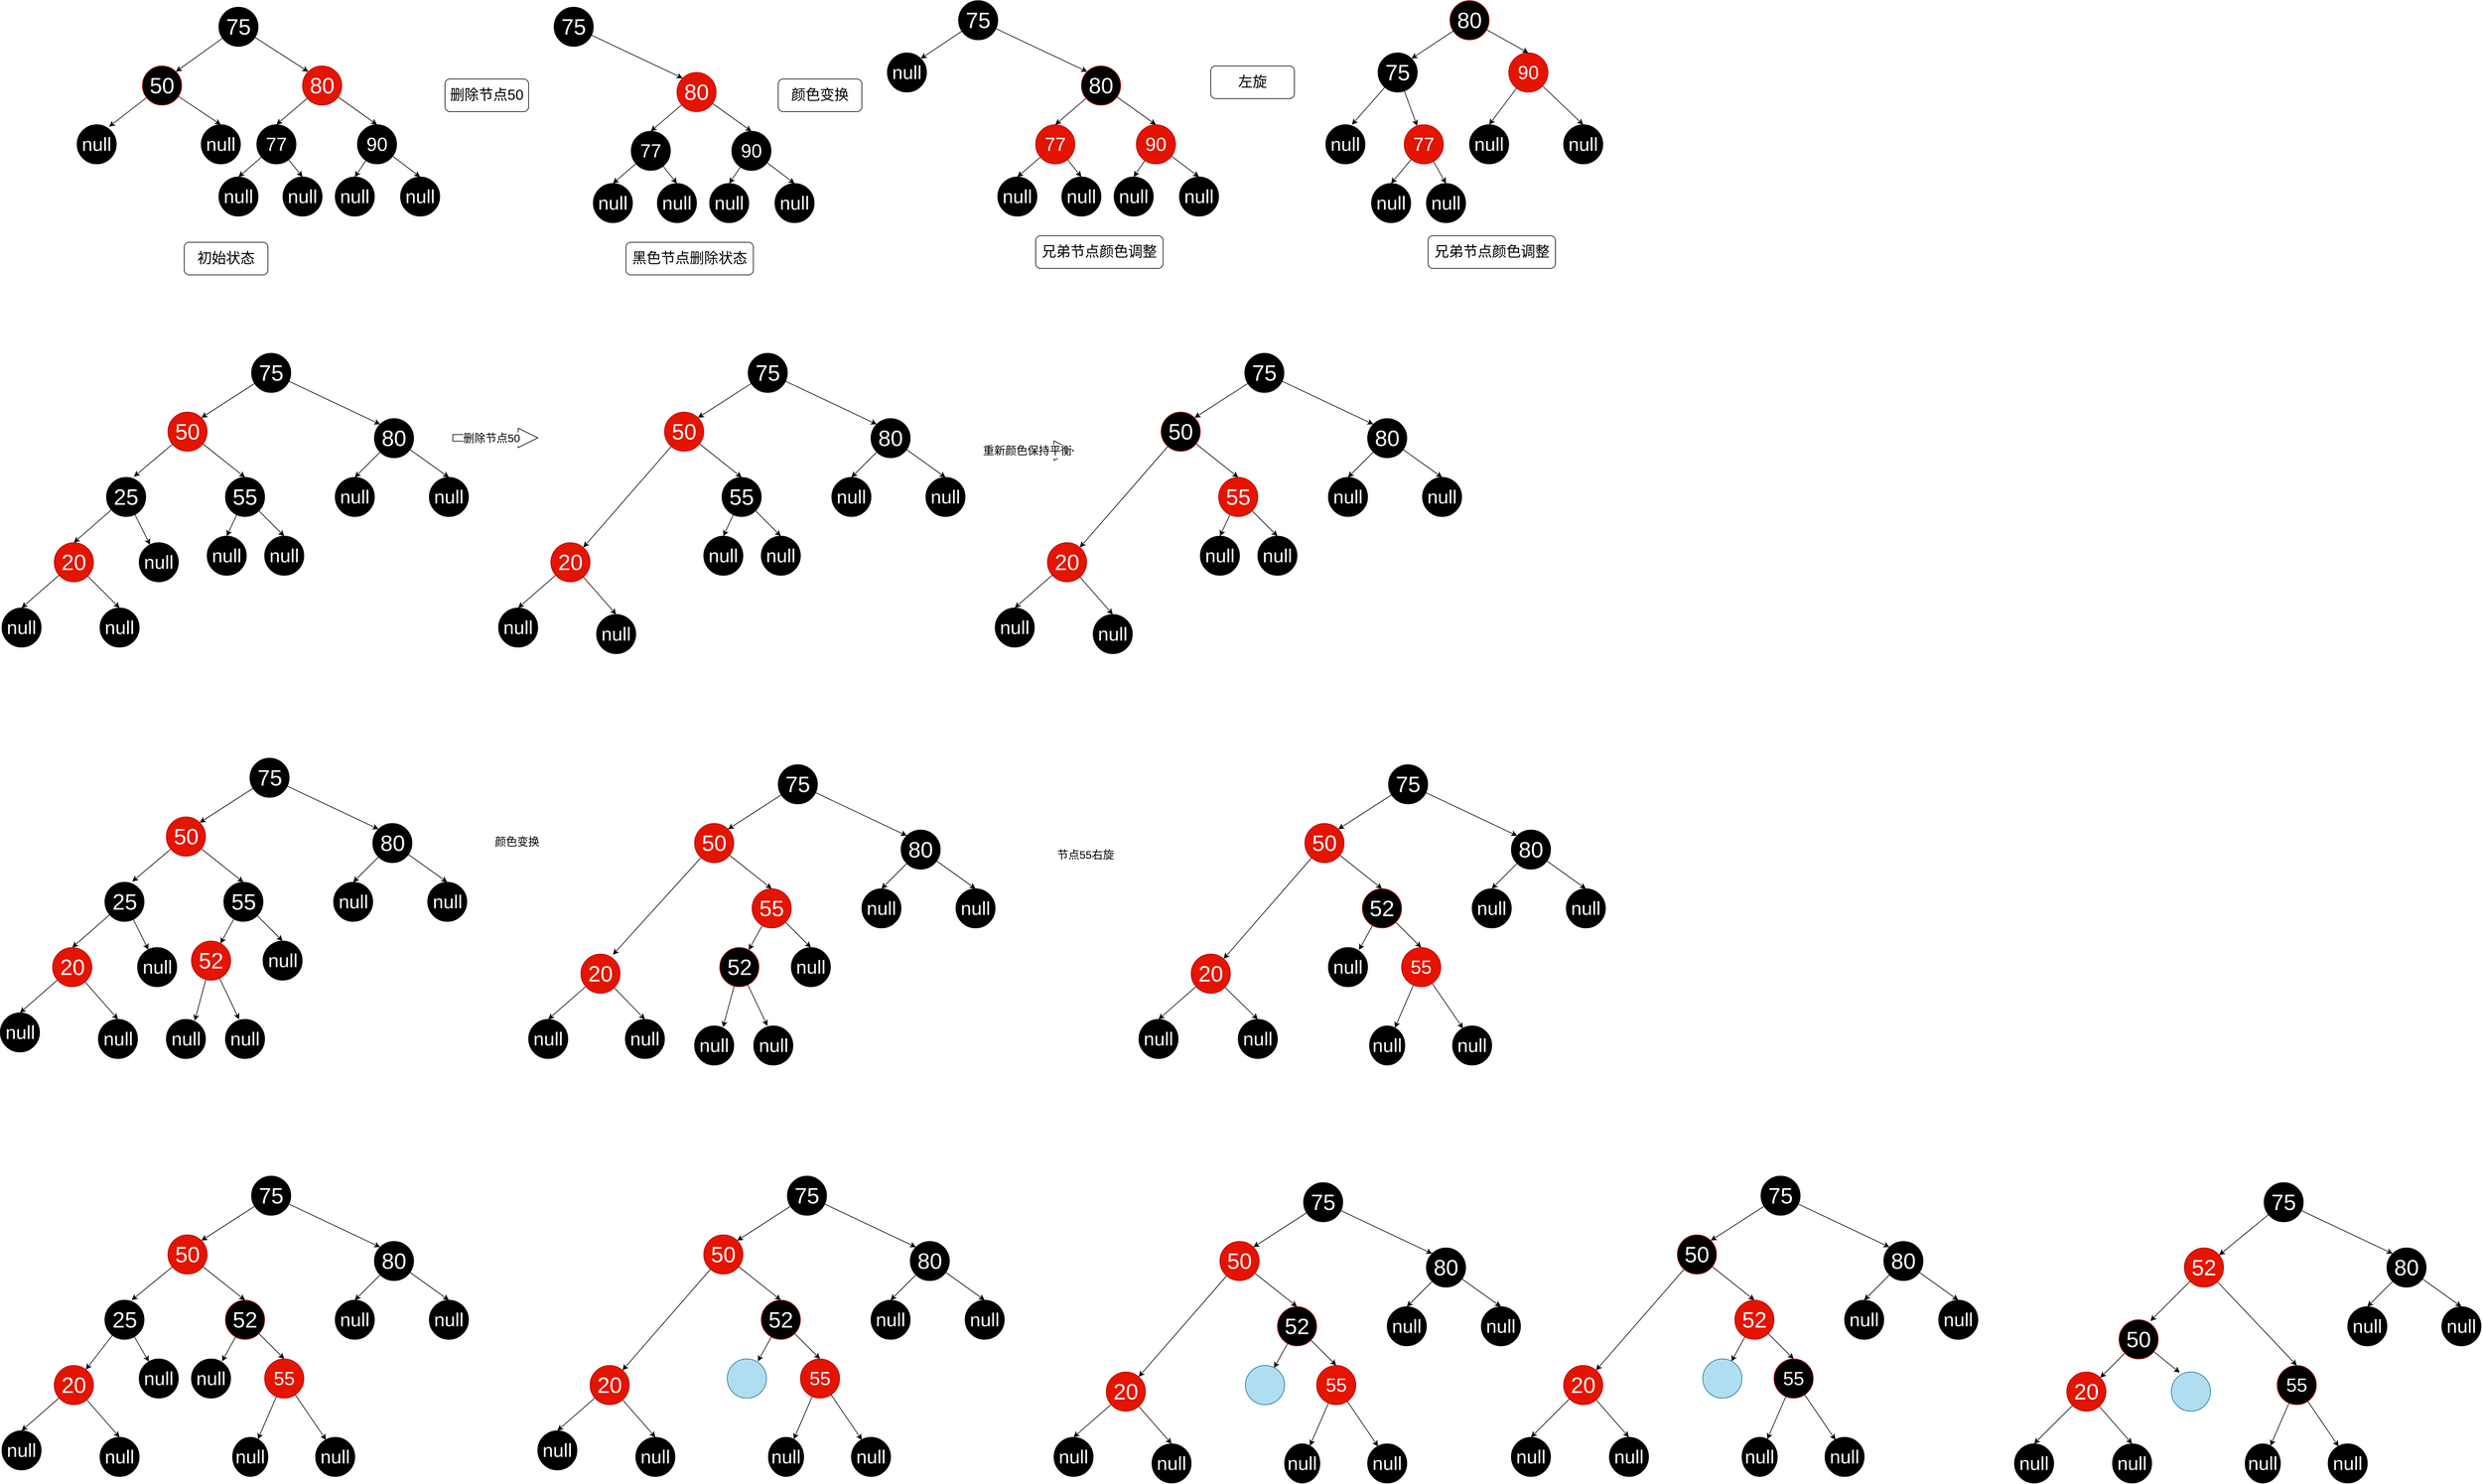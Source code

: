 <mxfile version="13.1.2" type="device"><diagram id="aZSyK0kXVysfZ0A4H7eg" name="Page-1"><mxGraphModel dx="3342" dy="1945" grid="1" gridSize="10" guides="1" tooltips="1" connect="1" arrows="1" fold="1" page="1" pageScale="1" pageWidth="1920" pageHeight="1200" math="0" shadow="0"><root><mxCell id="0"/><mxCell id="1" parent="0"/><mxCell id="C8xlJlpHTnuPk5-YhLK6-11" style="edgeStyle=none;rounded=0;orthogonalLoop=1;jettySize=auto;html=1;entryX=0.5;entryY=0;entryDx=0;entryDy=0;" edge="1" parent="1" source="JfcKkKnddNS-DqRbvobQ-6" target="C8xlJlpHTnuPk5-YhLK6-10"><mxGeometry relative="1" as="geometry"/></mxCell><mxCell id="C8xlJlpHTnuPk5-YhLK6-12" style="edgeStyle=none;rounded=0;orthogonalLoop=1;jettySize=auto;html=1;entryX=0.5;entryY=0;entryDx=0;entryDy=0;" edge="1" parent="1" source="JfcKkKnddNS-DqRbvobQ-6" target="C8xlJlpHTnuPk5-YhLK6-9"><mxGeometry relative="1" as="geometry"/></mxCell><object label="&lt;font style=&quot;font-size: 34px&quot;&gt;55&lt;/font&gt;" id="JfcKkKnddNS-DqRbvobQ-6"><mxCell style="ellipse;whiteSpace=wrap;html=1;fillColor=#000000;strokeColor=#000000;fontColor=#FFFFFF;align=center;labelBackgroundColor=none;labelBorderColor=none;" parent="1" vertex="1"><mxGeometry x="342" y="190" width="60" height="60" as="geometry"/></mxCell></object><mxCell id="JfcKkKnddNS-DqRbvobQ-22" style="edgeStyle=none;rounded=0;orthogonalLoop=1;jettySize=auto;html=1;entryX=0.5;entryY=0;entryDx=0;entryDy=0;fontSize=36;fontColor=#FFFFFF;" parent="1" source="JfcKkKnddNS-DqRbvobQ-7" target="JfcKkKnddNS-DqRbvobQ-16" edge="1"><mxGeometry relative="1" as="geometry"/></mxCell><mxCell id="JfcKkKnddNS-DqRbvobQ-23" style="edgeStyle=none;rounded=0;orthogonalLoop=1;jettySize=auto;html=1;entryX=0.5;entryY=0;entryDx=0;entryDy=0;fontSize=36;fontColor=#FFFFFF;" parent="1" source="JfcKkKnddNS-DqRbvobQ-7" target="JfcKkKnddNS-DqRbvobQ-10" edge="1"><mxGeometry relative="1" as="geometry"/></mxCell><mxCell id="C8xlJlpHTnuPk5-YhLK6-61" style="edgeStyle=none;rounded=0;orthogonalLoop=1;jettySize=auto;html=1;shape=arrow;" edge="1" parent="1"><mxGeometry relative="1" as="geometry"><mxPoint x="820" y="129.5" as="targetPoint"/><mxPoint x="690" y="129.5" as="sourcePoint"/></mxGeometry></mxCell><mxCell id="C8xlJlpHTnuPk5-YhLK6-62" value="&lt;font style=&quot;font-size: 17px&quot;&gt;删除节点50&lt;/font&gt;" style="edgeLabel;html=1;align=center;verticalAlign=middle;resizable=0;points=[];" vertex="1" connectable="0" parent="C8xlJlpHTnuPk5-YhLK6-61"><mxGeometry x="-0.092" relative="1" as="geometry"><mxPoint y="1" as="offset"/></mxGeometry></mxCell><object label="&lt;font style=&quot;font-size: 34px&quot;&gt;80&lt;/font&gt;" id="JfcKkKnddNS-DqRbvobQ-7"><mxCell style="ellipse;whiteSpace=wrap;html=1;fillColor=#000000;strokeColor=#000000;fontColor=#FFFFFF;align=center;labelBackgroundColor=none;labelBorderColor=none;" parent="1" vertex="1"><mxGeometry x="570" y="100" width="60" height="60" as="geometry"/></mxCell></object><mxCell id="JfcKkKnddNS-DqRbvobQ-18" style="edgeStyle=none;rounded=0;orthogonalLoop=1;jettySize=auto;html=1;entryX=1;entryY=0;entryDx=0;entryDy=0;fontSize=36;fontColor=#FFFFFF;" parent="1" source="JfcKkKnddNS-DqRbvobQ-8" target="JfcKkKnddNS-DqRbvobQ-9" edge="1"><mxGeometry relative="1" as="geometry"/></mxCell><mxCell id="JfcKkKnddNS-DqRbvobQ-21" style="edgeStyle=none;rounded=0;orthogonalLoop=1;jettySize=auto;html=1;entryX=0;entryY=0;entryDx=0;entryDy=0;fontSize=36;fontColor=#FFFFFF;" parent="1" source="JfcKkKnddNS-DqRbvobQ-8" target="JfcKkKnddNS-DqRbvobQ-7" edge="1"><mxGeometry relative="1" as="geometry"/></mxCell><object label="&lt;font style=&quot;font-size: 34px&quot;&gt;75&lt;/font&gt;" id="JfcKkKnddNS-DqRbvobQ-8"><mxCell style="ellipse;whiteSpace=wrap;html=1;fillColor=#000000;strokeColor=#000000;fontColor=#FFFFFF;align=center;labelBackgroundColor=none;labelBorderColor=none;" parent="1" vertex="1"><mxGeometry x="382" width="60" height="60" as="geometry"/></mxCell></object><mxCell id="C8xlJlpHTnuPk5-YhLK6-2" style="edgeStyle=none;rounded=0;orthogonalLoop=1;jettySize=auto;html=1;entryX=0.7;entryY=-0.017;entryDx=0;entryDy=0;entryPerimeter=0;" edge="1" parent="1" source="JfcKkKnddNS-DqRbvobQ-9" target="JfcKkKnddNS-DqRbvobQ-12"><mxGeometry relative="1" as="geometry"/></mxCell><mxCell id="C8xlJlpHTnuPk5-YhLK6-4" style="edgeStyle=none;rounded=0;orthogonalLoop=1;jettySize=auto;html=1;entryX=0.5;entryY=0;entryDx=0;entryDy=0;" edge="1" parent="1" source="JfcKkKnddNS-DqRbvobQ-9" target="JfcKkKnddNS-DqRbvobQ-6"><mxGeometry relative="1" as="geometry"/></mxCell><object label="&lt;font style=&quot;font-size: 34px&quot;&gt;50&lt;/font&gt;" id="JfcKkKnddNS-DqRbvobQ-9"><mxCell style="ellipse;whiteSpace=wrap;html=1;fillColor=#e51400;strokeColor=#B20000;fontColor=#ffffff;align=center;labelBackgroundColor=none;labelBorderColor=none;" parent="1" vertex="1"><mxGeometry x="254" y="90" width="60" height="60" as="geometry"/></mxCell></object><object label="&lt;font style=&quot;font-size: 29px&quot;&gt;null&lt;/font&gt;" id="JfcKkKnddNS-DqRbvobQ-10"><mxCell style="ellipse;whiteSpace=wrap;html=1;fillColor=#000000;strokeColor=#000000;fontColor=#FFFFFF;align=center;labelBackgroundColor=none;labelBorderColor=none;" parent="1" vertex="1"><mxGeometry x="654" y="190" width="60" height="60" as="geometry"/></mxCell></object><object label="&lt;font style=&quot;font-size: 29px&quot;&gt;null&lt;/font&gt;" id="JfcKkKnddNS-DqRbvobQ-11"><mxCell style="ellipse;whiteSpace=wrap;html=1;fillColor=#000000;strokeColor=#000000;fontColor=#FFFFFF;align=center;labelBackgroundColor=none;labelBorderColor=none;" parent="1" vertex="1"><mxGeometry x="210" y="290" width="60" height="60" as="geometry"/></mxCell></object><mxCell id="C8xlJlpHTnuPk5-YhLK6-3" style="edgeStyle=none;rounded=0;orthogonalLoop=1;jettySize=auto;html=1;entryX=0.5;entryY=0;entryDx=0;entryDy=0;" edge="1" parent="1" source="JfcKkKnddNS-DqRbvobQ-12" target="JfcKkKnddNS-DqRbvobQ-17"><mxGeometry relative="1" as="geometry"/></mxCell><mxCell id="C8xlJlpHTnuPk5-YhLK6-7" style="edgeStyle=none;rounded=0;orthogonalLoop=1;jettySize=auto;html=1;" edge="1" parent="1" source="JfcKkKnddNS-DqRbvobQ-12" target="JfcKkKnddNS-DqRbvobQ-11"><mxGeometry relative="1" as="geometry"/></mxCell><object label="&lt;font style=&quot;font-size: 34px&quot;&gt;25&lt;/font&gt;" id="JfcKkKnddNS-DqRbvobQ-12"><mxCell style="ellipse;whiteSpace=wrap;html=1;fillColor=#000000;strokeColor=#000000;fontColor=#FFFFFF;align=center;labelBackgroundColor=none;labelBorderColor=none;" parent="1" vertex="1"><mxGeometry x="160" y="190" width="60" height="60" as="geometry"/></mxCell></object><object label="&lt;font style=&quot;font-size: 29px&quot;&gt;null&lt;/font&gt;" id="JfcKkKnddNS-DqRbvobQ-13"><mxCell style="ellipse;whiteSpace=wrap;html=1;fillColor=#000000;strokeColor=#000000;fontColor=#FFFFFF;align=center;labelBackgroundColor=none;labelBorderColor=none;" parent="1" vertex="1"><mxGeometry x="150" y="390" width="60" height="60" as="geometry"/></mxCell></object><object label="&lt;font style=&quot;font-size: 29px&quot;&gt;null&lt;/font&gt;" id="JfcKkKnddNS-DqRbvobQ-14"><mxCell style="ellipse;whiteSpace=wrap;html=1;fillColor=#000000;strokeColor=#000000;fontColor=#FFFFFF;align=center;labelBackgroundColor=none;labelBorderColor=none;" parent="1" vertex="1"><mxGeometry y="390" width="60" height="60" as="geometry"/></mxCell></object><object label="&lt;font style=&quot;font-size: 29px&quot;&gt;null&lt;/font&gt;" id="JfcKkKnddNS-DqRbvobQ-16"><mxCell style="ellipse;whiteSpace=wrap;html=1;fillColor=#000000;strokeColor=#000000;fontColor=#FFFFFF;align=center;labelBackgroundColor=none;labelBorderColor=none;" parent="1" vertex="1"><mxGeometry x="510" y="190" width="60" height="60" as="geometry"/></mxCell></object><mxCell id="C8xlJlpHTnuPk5-YhLK6-5" style="edgeStyle=none;rounded=0;orthogonalLoop=1;jettySize=auto;html=1;entryX=0.5;entryY=0;entryDx=0;entryDy=0;" edge="1" parent="1" source="JfcKkKnddNS-DqRbvobQ-17" target="JfcKkKnddNS-DqRbvobQ-14"><mxGeometry relative="1" as="geometry"/></mxCell><mxCell id="C8xlJlpHTnuPk5-YhLK6-6" style="edgeStyle=none;rounded=0;orthogonalLoop=1;jettySize=auto;html=1;entryX=0.5;entryY=0;entryDx=0;entryDy=0;" edge="1" parent="1" source="JfcKkKnddNS-DqRbvobQ-17" target="JfcKkKnddNS-DqRbvobQ-13"><mxGeometry relative="1" as="geometry"/></mxCell><object label="&lt;font style=&quot;font-size: 34px&quot;&gt;20&lt;/font&gt;" id="JfcKkKnddNS-DqRbvobQ-17"><mxCell style="ellipse;whiteSpace=wrap;html=1;fillColor=#e51400;strokeColor=#B20000;fontColor=#ffffff;align=center;labelBackgroundColor=none;labelBorderColor=none;" parent="1" vertex="1"><mxGeometry x="80" y="290" width="60" height="60" as="geometry"/></mxCell></object><object label="&lt;font style=&quot;font-size: 29px&quot;&gt;null&lt;/font&gt;" id="C8xlJlpHTnuPk5-YhLK6-9"><mxCell style="ellipse;whiteSpace=wrap;html=1;fillColor=#000000;strokeColor=#000000;fontColor=#FFFFFF;align=center;labelBackgroundColor=none;labelBorderColor=none;" vertex="1" parent="1"><mxGeometry x="402" y="280" width="60" height="60" as="geometry"/></mxCell></object><object label="&lt;font style=&quot;font-size: 29px&quot;&gt;null&lt;/font&gt;" id="C8xlJlpHTnuPk5-YhLK6-10"><mxCell style="ellipse;whiteSpace=wrap;html=1;fillColor=#000000;strokeColor=#000000;fontColor=#FFFFFF;align=center;labelBackgroundColor=none;labelBorderColor=none;" vertex="1" parent="1"><mxGeometry x="314" y="280" width="60" height="60" as="geometry"/></mxCell></object><mxCell id="C8xlJlpHTnuPk5-YhLK6-14" style="edgeStyle=none;rounded=0;orthogonalLoop=1;jettySize=auto;html=1;entryX=0.5;entryY=0;entryDx=0;entryDy=0;" edge="1" parent="1" source="C8xlJlpHTnuPk5-YhLK6-16" target="C8xlJlpHTnuPk5-YhLK6-38"><mxGeometry relative="1" as="geometry"/></mxCell><mxCell id="C8xlJlpHTnuPk5-YhLK6-15" style="edgeStyle=none;rounded=0;orthogonalLoop=1;jettySize=auto;html=1;entryX=0.5;entryY=0;entryDx=0;entryDy=0;" edge="1" parent="1" source="C8xlJlpHTnuPk5-YhLK6-16" target="C8xlJlpHTnuPk5-YhLK6-37"><mxGeometry relative="1" as="geometry"/></mxCell><object label="&lt;font style=&quot;font-size: 34px&quot;&gt;55&lt;/font&gt;" id="C8xlJlpHTnuPk5-YhLK6-16"><mxCell style="ellipse;whiteSpace=wrap;html=1;fillColor=#000000;strokeColor=#000000;fontColor=#FFFFFF;align=center;labelBackgroundColor=none;labelBorderColor=none;" vertex="1" parent="1"><mxGeometry x="1102" y="190" width="60" height="60" as="geometry"/></mxCell></object><mxCell id="C8xlJlpHTnuPk5-YhLK6-17" style="edgeStyle=none;rounded=0;orthogonalLoop=1;jettySize=auto;html=1;entryX=0.5;entryY=0;entryDx=0;entryDy=0;fontSize=36;fontColor=#FFFFFF;" edge="1" parent="1" source="C8xlJlpHTnuPk5-YhLK6-19" target="C8xlJlpHTnuPk5-YhLK6-33"><mxGeometry relative="1" as="geometry"/></mxCell><mxCell id="C8xlJlpHTnuPk5-YhLK6-18" style="edgeStyle=none;rounded=0;orthogonalLoop=1;jettySize=auto;html=1;entryX=0.5;entryY=0;entryDx=0;entryDy=0;fontSize=36;fontColor=#FFFFFF;" edge="1" parent="1" source="C8xlJlpHTnuPk5-YhLK6-19" target="C8xlJlpHTnuPk5-YhLK6-26"><mxGeometry relative="1" as="geometry"/></mxCell><object label="&lt;font style=&quot;font-size: 34px&quot;&gt;80&lt;/font&gt;" id="C8xlJlpHTnuPk5-YhLK6-19"><mxCell style="ellipse;whiteSpace=wrap;html=1;fillColor=#000000;strokeColor=#000000;fontColor=#FFFFFF;align=center;labelBackgroundColor=none;labelBorderColor=none;" vertex="1" parent="1"><mxGeometry x="1330" y="100" width="60" height="60" as="geometry"/></mxCell></object><mxCell id="C8xlJlpHTnuPk5-YhLK6-20" style="edgeStyle=none;rounded=0;orthogonalLoop=1;jettySize=auto;html=1;entryX=1;entryY=0;entryDx=0;entryDy=0;fontSize=36;fontColor=#FFFFFF;" edge="1" parent="1" source="C8xlJlpHTnuPk5-YhLK6-22" target="C8xlJlpHTnuPk5-YhLK6-25"><mxGeometry relative="1" as="geometry"/></mxCell><mxCell id="C8xlJlpHTnuPk5-YhLK6-21" style="edgeStyle=none;rounded=0;orthogonalLoop=1;jettySize=auto;html=1;entryX=0;entryY=0;entryDx=0;entryDy=0;fontSize=36;fontColor=#FFFFFF;" edge="1" parent="1" source="C8xlJlpHTnuPk5-YhLK6-22" target="C8xlJlpHTnuPk5-YhLK6-19"><mxGeometry relative="1" as="geometry"/></mxCell><object label="&lt;font style=&quot;font-size: 34px&quot;&gt;75&lt;/font&gt;" id="C8xlJlpHTnuPk5-YhLK6-22"><mxCell style="ellipse;whiteSpace=wrap;html=1;fillColor=#000000;strokeColor=#000000;fontColor=#FFFFFF;align=center;labelBackgroundColor=none;labelBorderColor=none;" vertex="1" parent="1"><mxGeometry x="1142" width="60" height="60" as="geometry"/></mxCell></object><mxCell id="C8xlJlpHTnuPk5-YhLK6-24" style="edgeStyle=none;rounded=0;orthogonalLoop=1;jettySize=auto;html=1;entryX=0.5;entryY=0;entryDx=0;entryDy=0;" edge="1" parent="1" source="C8xlJlpHTnuPk5-YhLK6-25" target="C8xlJlpHTnuPk5-YhLK6-16"><mxGeometry relative="1" as="geometry"/></mxCell><mxCell id="C8xlJlpHTnuPk5-YhLK6-39" style="edgeStyle=none;rounded=0;orthogonalLoop=1;jettySize=auto;html=1;" edge="1" parent="1" source="C8xlJlpHTnuPk5-YhLK6-25" target="C8xlJlpHTnuPk5-YhLK6-36"><mxGeometry relative="1" as="geometry"/></mxCell><object label="&lt;font style=&quot;font-size: 34px&quot;&gt;50&lt;/font&gt;" id="C8xlJlpHTnuPk5-YhLK6-25"><mxCell style="ellipse;whiteSpace=wrap;html=1;fillColor=#e51400;strokeColor=#B20000;fontColor=#ffffff;align=center;labelBackgroundColor=none;labelBorderColor=none;" vertex="1" parent="1"><mxGeometry x="1014" y="90" width="60" height="60" as="geometry"/></mxCell></object><object label="&lt;font style=&quot;font-size: 29px&quot;&gt;null&lt;/font&gt;" id="C8xlJlpHTnuPk5-YhLK6-26"><mxCell style="ellipse;whiteSpace=wrap;html=1;fillColor=#000000;strokeColor=#000000;fontColor=#FFFFFF;align=center;labelBackgroundColor=none;labelBorderColor=none;" vertex="1" parent="1"><mxGeometry x="1414" y="190" width="60" height="60" as="geometry"/></mxCell></object><object label="&lt;font style=&quot;font-size: 29px&quot;&gt;null&lt;/font&gt;" id="C8xlJlpHTnuPk5-YhLK6-31"><mxCell style="ellipse;whiteSpace=wrap;html=1;fillColor=#000000;strokeColor=#000000;fontColor=#FFFFFF;align=center;labelBackgroundColor=none;labelBorderColor=none;" vertex="1" parent="1"><mxGeometry x="910" y="400" width="60" height="60" as="geometry"/></mxCell></object><object label="&lt;font style=&quot;font-size: 29px&quot;&gt;null&lt;/font&gt;" id="C8xlJlpHTnuPk5-YhLK6-32"><mxCell style="ellipse;whiteSpace=wrap;html=1;fillColor=#000000;strokeColor=#000000;fontColor=#FFFFFF;align=center;labelBackgroundColor=none;labelBorderColor=none;" vertex="1" parent="1"><mxGeometry x="760" y="390" width="60" height="60" as="geometry"/></mxCell></object><object label="&lt;font style=&quot;font-size: 29px&quot;&gt;null&lt;/font&gt;" id="C8xlJlpHTnuPk5-YhLK6-33"><mxCell style="ellipse;whiteSpace=wrap;html=1;fillColor=#000000;strokeColor=#000000;fontColor=#FFFFFF;align=center;labelBackgroundColor=none;labelBorderColor=none;" vertex="1" parent="1"><mxGeometry x="1270" y="190" width="60" height="60" as="geometry"/></mxCell></object><mxCell id="C8xlJlpHTnuPk5-YhLK6-34" style="edgeStyle=none;rounded=0;orthogonalLoop=1;jettySize=auto;html=1;entryX=0.5;entryY=0;entryDx=0;entryDy=0;" edge="1" parent="1" source="C8xlJlpHTnuPk5-YhLK6-36" target="C8xlJlpHTnuPk5-YhLK6-32"><mxGeometry relative="1" as="geometry"/></mxCell><mxCell id="C8xlJlpHTnuPk5-YhLK6-35" style="edgeStyle=none;rounded=0;orthogonalLoop=1;jettySize=auto;html=1;entryX=0.5;entryY=0;entryDx=0;entryDy=0;" edge="1" parent="1" source="C8xlJlpHTnuPk5-YhLK6-36" target="C8xlJlpHTnuPk5-YhLK6-31"><mxGeometry relative="1" as="geometry"/></mxCell><object label="&lt;font style=&quot;font-size: 34px&quot;&gt;20&lt;/font&gt;" id="C8xlJlpHTnuPk5-YhLK6-36"><mxCell style="ellipse;whiteSpace=wrap;html=1;fillColor=#e51400;strokeColor=#B20000;fontColor=#ffffff;align=center;labelBackgroundColor=none;labelBorderColor=none;" vertex="1" parent="1"><mxGeometry x="840" y="290" width="60" height="60" as="geometry"/></mxCell></object><object label="&lt;font style=&quot;font-size: 29px&quot;&gt;null&lt;/font&gt;" id="C8xlJlpHTnuPk5-YhLK6-37"><mxCell style="ellipse;whiteSpace=wrap;html=1;fillColor=#000000;strokeColor=#000000;fontColor=#FFFFFF;align=center;labelBackgroundColor=none;labelBorderColor=none;" vertex="1" parent="1"><mxGeometry x="1162" y="280" width="60" height="60" as="geometry"/></mxCell></object><object label="&lt;font style=&quot;font-size: 29px&quot;&gt;null&lt;/font&gt;" id="C8xlJlpHTnuPk5-YhLK6-38"><mxCell style="ellipse;whiteSpace=wrap;html=1;fillColor=#000000;strokeColor=#000000;fontColor=#FFFFFF;align=center;labelBackgroundColor=none;labelBorderColor=none;" vertex="1" parent="1"><mxGeometry x="1074" y="280" width="60" height="60" as="geometry"/></mxCell></object><mxCell id="C8xlJlpHTnuPk5-YhLK6-40" style="edgeStyle=none;rounded=0;orthogonalLoop=1;jettySize=auto;html=1;entryX=0.5;entryY=0;entryDx=0;entryDy=0;" edge="1" parent="1" source="C8xlJlpHTnuPk5-YhLK6-42" target="C8xlJlpHTnuPk5-YhLK6-60"><mxGeometry relative="1" as="geometry"/></mxCell><mxCell id="C8xlJlpHTnuPk5-YhLK6-41" style="edgeStyle=none;rounded=0;orthogonalLoop=1;jettySize=auto;html=1;entryX=0.5;entryY=0;entryDx=0;entryDy=0;" edge="1" parent="1" source="C8xlJlpHTnuPk5-YhLK6-42" target="C8xlJlpHTnuPk5-YhLK6-59"><mxGeometry relative="1" as="geometry"/></mxCell><object label="&lt;font style=&quot;font-size: 34px&quot;&gt;55&lt;/font&gt;" id="C8xlJlpHTnuPk5-YhLK6-42"><mxCell style="ellipse;whiteSpace=wrap;html=1;fillColor=#e51400;strokeColor=#B20000;fontColor=#ffffff;align=center;labelBackgroundColor=none;labelBorderColor=none;" vertex="1" parent="1"><mxGeometry x="1862" y="190" width="60" height="60" as="geometry"/></mxCell></object><mxCell id="C8xlJlpHTnuPk5-YhLK6-43" style="edgeStyle=none;rounded=0;orthogonalLoop=1;jettySize=auto;html=1;entryX=0.5;entryY=0;entryDx=0;entryDy=0;fontSize=36;fontColor=#FFFFFF;" edge="1" parent="1" source="C8xlJlpHTnuPk5-YhLK6-45" target="C8xlJlpHTnuPk5-YhLK6-55"><mxGeometry relative="1" as="geometry"/></mxCell><mxCell id="C8xlJlpHTnuPk5-YhLK6-44" style="edgeStyle=none;rounded=0;orthogonalLoop=1;jettySize=auto;html=1;entryX=0.5;entryY=0;entryDx=0;entryDy=0;fontSize=36;fontColor=#FFFFFF;" edge="1" parent="1" source="C8xlJlpHTnuPk5-YhLK6-45" target="C8xlJlpHTnuPk5-YhLK6-52"><mxGeometry relative="1" as="geometry"/></mxCell><object label="&lt;font style=&quot;font-size: 34px&quot;&gt;80&lt;/font&gt;" id="C8xlJlpHTnuPk5-YhLK6-45"><mxCell style="ellipse;whiteSpace=wrap;html=1;fillColor=#000000;strokeColor=#000000;fontColor=#FFFFFF;align=center;labelBackgroundColor=none;labelBorderColor=none;" vertex="1" parent="1"><mxGeometry x="2090" y="100" width="60" height="60" as="geometry"/></mxCell></object><mxCell id="C8xlJlpHTnuPk5-YhLK6-46" style="edgeStyle=none;rounded=0;orthogonalLoop=1;jettySize=auto;html=1;entryX=1;entryY=0;entryDx=0;entryDy=0;fontSize=36;fontColor=#FFFFFF;" edge="1" parent="1" source="C8xlJlpHTnuPk5-YhLK6-48" target="C8xlJlpHTnuPk5-YhLK6-51"><mxGeometry relative="1" as="geometry"/></mxCell><mxCell id="C8xlJlpHTnuPk5-YhLK6-47" style="edgeStyle=none;rounded=0;orthogonalLoop=1;jettySize=auto;html=1;entryX=0;entryY=0;entryDx=0;entryDy=0;fontSize=36;fontColor=#FFFFFF;" edge="1" parent="1" source="C8xlJlpHTnuPk5-YhLK6-48" target="C8xlJlpHTnuPk5-YhLK6-45"><mxGeometry relative="1" as="geometry"/></mxCell><object label="&lt;font style=&quot;font-size: 34px&quot;&gt;75&lt;/font&gt;" id="C8xlJlpHTnuPk5-YhLK6-48"><mxCell style="ellipse;whiteSpace=wrap;html=1;fillColor=#000000;strokeColor=#000000;fontColor=#FFFFFF;align=center;labelBackgroundColor=none;labelBorderColor=none;" vertex="1" parent="1"><mxGeometry x="1902" width="60" height="60" as="geometry"/></mxCell></object><mxCell id="C8xlJlpHTnuPk5-YhLK6-49" style="edgeStyle=none;rounded=0;orthogonalLoop=1;jettySize=auto;html=1;entryX=0.5;entryY=0;entryDx=0;entryDy=0;" edge="1" parent="1" source="C8xlJlpHTnuPk5-YhLK6-51" target="C8xlJlpHTnuPk5-YhLK6-42"><mxGeometry relative="1" as="geometry"/></mxCell><mxCell id="C8xlJlpHTnuPk5-YhLK6-50" style="edgeStyle=none;rounded=0;orthogonalLoop=1;jettySize=auto;html=1;" edge="1" parent="1" source="C8xlJlpHTnuPk5-YhLK6-51" target="C8xlJlpHTnuPk5-YhLK6-58"><mxGeometry relative="1" as="geometry"/></mxCell><object label="&lt;font style=&quot;font-size: 34px&quot;&gt;50&lt;/font&gt;" id="C8xlJlpHTnuPk5-YhLK6-51"><mxCell style="ellipse;whiteSpace=wrap;html=1;fillColor=#000000;strokeColor=#B20000;fontColor=#ffffff;align=center;labelBackgroundColor=none;labelBorderColor=none;" vertex="1" parent="1"><mxGeometry x="1774" y="90" width="60" height="60" as="geometry"/></mxCell></object><object label="&lt;font style=&quot;font-size: 29px&quot;&gt;null&lt;/font&gt;" id="C8xlJlpHTnuPk5-YhLK6-52"><mxCell style="ellipse;whiteSpace=wrap;html=1;fillColor=#000000;strokeColor=#000000;fontColor=#FFFFFF;align=center;labelBackgroundColor=none;labelBorderColor=none;" vertex="1" parent="1"><mxGeometry x="2174" y="190" width="60" height="60" as="geometry"/></mxCell></object><object label="&lt;font style=&quot;font-size: 29px&quot;&gt;null&lt;/font&gt;" id="C8xlJlpHTnuPk5-YhLK6-53"><mxCell style="ellipse;whiteSpace=wrap;html=1;fillColor=#000000;strokeColor=#000000;fontColor=#FFFFFF;align=center;labelBackgroundColor=none;labelBorderColor=none;" vertex="1" parent="1"><mxGeometry x="1670" y="400" width="60" height="60" as="geometry"/></mxCell></object><object label="&lt;font style=&quot;font-size: 29px&quot;&gt;null&lt;/font&gt;" id="C8xlJlpHTnuPk5-YhLK6-54"><mxCell style="ellipse;whiteSpace=wrap;html=1;fillColor=#000000;strokeColor=#000000;fontColor=#FFFFFF;align=center;labelBackgroundColor=none;labelBorderColor=none;" vertex="1" parent="1"><mxGeometry x="1520" y="390" width="60" height="60" as="geometry"/></mxCell></object><object label="&lt;font style=&quot;font-size: 29px&quot;&gt;null&lt;/font&gt;" id="C8xlJlpHTnuPk5-YhLK6-55"><mxCell style="ellipse;whiteSpace=wrap;html=1;fillColor=#000000;strokeColor=#000000;fontColor=#FFFFFF;align=center;labelBackgroundColor=none;labelBorderColor=none;" vertex="1" parent="1"><mxGeometry x="2030" y="190" width="60" height="60" as="geometry"/></mxCell></object><mxCell id="C8xlJlpHTnuPk5-YhLK6-56" style="edgeStyle=none;rounded=0;orthogonalLoop=1;jettySize=auto;html=1;entryX=0.5;entryY=0;entryDx=0;entryDy=0;" edge="1" parent="1" source="C8xlJlpHTnuPk5-YhLK6-58" target="C8xlJlpHTnuPk5-YhLK6-54"><mxGeometry relative="1" as="geometry"/></mxCell><mxCell id="C8xlJlpHTnuPk5-YhLK6-57" style="edgeStyle=none;rounded=0;orthogonalLoop=1;jettySize=auto;html=1;entryX=0.5;entryY=0;entryDx=0;entryDy=0;" edge="1" parent="1" source="C8xlJlpHTnuPk5-YhLK6-58" target="C8xlJlpHTnuPk5-YhLK6-53"><mxGeometry relative="1" as="geometry"/></mxCell><object label="&lt;font style=&quot;font-size: 34px&quot;&gt;20&lt;/font&gt;" id="C8xlJlpHTnuPk5-YhLK6-58"><mxCell style="ellipse;whiteSpace=wrap;html=1;fillColor=#e51400;strokeColor=#B20000;fontColor=#ffffff;align=center;labelBackgroundColor=none;labelBorderColor=none;" vertex="1" parent="1"><mxGeometry x="1600" y="290" width="60" height="60" as="geometry"/></mxCell></object><object label="&lt;font style=&quot;font-size: 29px&quot;&gt;null&lt;/font&gt;" id="C8xlJlpHTnuPk5-YhLK6-59"><mxCell style="ellipse;whiteSpace=wrap;html=1;fillColor=#000000;strokeColor=#000000;fontColor=#FFFFFF;align=center;labelBackgroundColor=none;labelBorderColor=none;" vertex="1" parent="1"><mxGeometry x="1922" y="280" width="60" height="60" as="geometry"/></mxCell></object><object label="&lt;font style=&quot;font-size: 29px&quot;&gt;null&lt;/font&gt;" id="C8xlJlpHTnuPk5-YhLK6-60"><mxCell style="ellipse;whiteSpace=wrap;html=1;fillColor=#000000;strokeColor=#000000;fontColor=#FFFFFF;align=center;labelBackgroundColor=none;labelBorderColor=none;" vertex="1" parent="1"><mxGeometry x="1834" y="280" width="60" height="60" as="geometry"/></mxCell></object><mxCell id="C8xlJlpHTnuPk5-YhLK6-63" style="edgeStyle=none;rounded=0;orthogonalLoop=1;jettySize=auto;html=1;shape=arrow;" edge="1" parent="1"><mxGeometry relative="1" as="geometry"><mxPoint x="1640" y="149" as="targetPoint"/><mxPoint x="1510" y="149" as="sourcePoint"/></mxGeometry></mxCell><mxCell id="C8xlJlpHTnuPk5-YhLK6-64" value="&lt;font style=&quot;font-size: 17px&quot;&gt;重新颜色保持平衡&lt;/font&gt;" style="edgeLabel;html=1;align=center;verticalAlign=middle;resizable=0;points=[];" vertex="1" connectable="0" parent="C8xlJlpHTnuPk5-YhLK6-63"><mxGeometry x="-0.092" relative="1" as="geometry"><mxPoint y="1" as="offset"/></mxGeometry></mxCell><mxCell id="C8xlJlpHTnuPk5-YhLK6-66" style="edgeStyle=none;rounded=0;orthogonalLoop=1;jettySize=auto;html=1;entryX=0.5;entryY=0;entryDx=0;entryDy=0;" edge="1" parent="1" source="C8xlJlpHTnuPk5-YhLK6-67" target="C8xlJlpHTnuPk5-YhLK6-89"><mxGeometry relative="1" as="geometry"/></mxCell><mxCell id="C8xlJlpHTnuPk5-YhLK6-94" style="edgeStyle=none;rounded=0;orthogonalLoop=1;jettySize=auto;html=1;" edge="1" parent="1" source="C8xlJlpHTnuPk5-YhLK6-67" target="C8xlJlpHTnuPk5-YhLK6-91"><mxGeometry relative="1" as="geometry"/></mxCell><object label="&lt;font style=&quot;font-size: 34px&quot;&gt;55&lt;/font&gt;" id="C8xlJlpHTnuPk5-YhLK6-67"><mxCell style="ellipse;whiteSpace=wrap;html=1;fillColor=#000000;strokeColor=#000000;fontColor=#FFFFFF;align=center;labelBackgroundColor=none;labelBorderColor=none;" vertex="1" parent="1"><mxGeometry x="339.5" y="810" width="60" height="60" as="geometry"/></mxCell></object><mxCell id="C8xlJlpHTnuPk5-YhLK6-68" style="edgeStyle=none;rounded=0;orthogonalLoop=1;jettySize=auto;html=1;entryX=0.5;entryY=0;entryDx=0;entryDy=0;fontSize=36;fontColor=#FFFFFF;" edge="1" parent="1" source="C8xlJlpHTnuPk5-YhLK6-71" target="C8xlJlpHTnuPk5-YhLK6-85"><mxGeometry relative="1" as="geometry"/></mxCell><mxCell id="C8xlJlpHTnuPk5-YhLK6-69" style="edgeStyle=none;rounded=0;orthogonalLoop=1;jettySize=auto;html=1;entryX=0.5;entryY=0;entryDx=0;entryDy=0;fontSize=36;fontColor=#FFFFFF;" edge="1" parent="1" source="C8xlJlpHTnuPk5-YhLK6-71" target="C8xlJlpHTnuPk5-YhLK6-78"><mxGeometry relative="1" as="geometry"/></mxCell><mxCell id="C8xlJlpHTnuPk5-YhLK6-70" value="&lt;font style=&quot;font-size: 17px&quot;&gt;颜色变换&lt;/font&gt;" style="edgeLabel;html=1;align=center;verticalAlign=middle;resizable=0;points=[];" vertex="1" connectable="0" parent="1"><mxGeometry x="760" y="750" as="geometry"><mxPoint x="28" y="-1" as="offset"/></mxGeometry></mxCell><object label="&lt;font style=&quot;font-size: 34px&quot;&gt;80&lt;/font&gt;" id="C8xlJlpHTnuPk5-YhLK6-71"><mxCell style="ellipse;whiteSpace=wrap;html=1;fillColor=#000000;strokeColor=#000000;fontColor=#FFFFFF;align=center;labelBackgroundColor=none;labelBorderColor=none;" vertex="1" parent="1"><mxGeometry x="567.5" y="720" width="60" height="60" as="geometry"/></mxCell></object><mxCell id="C8xlJlpHTnuPk5-YhLK6-72" style="edgeStyle=none;rounded=0;orthogonalLoop=1;jettySize=auto;html=1;entryX=1;entryY=0;entryDx=0;entryDy=0;fontSize=36;fontColor=#FFFFFF;" edge="1" parent="1" source="C8xlJlpHTnuPk5-YhLK6-74" target="C8xlJlpHTnuPk5-YhLK6-77"><mxGeometry relative="1" as="geometry"/></mxCell><mxCell id="C8xlJlpHTnuPk5-YhLK6-73" style="edgeStyle=none;rounded=0;orthogonalLoop=1;jettySize=auto;html=1;entryX=0;entryY=0;entryDx=0;entryDy=0;fontSize=36;fontColor=#FFFFFF;" edge="1" parent="1" source="C8xlJlpHTnuPk5-YhLK6-74" target="C8xlJlpHTnuPk5-YhLK6-71"><mxGeometry relative="1" as="geometry"/></mxCell><object label="&lt;font style=&quot;font-size: 34px&quot;&gt;75&lt;/font&gt;" id="C8xlJlpHTnuPk5-YhLK6-74"><mxCell style="ellipse;whiteSpace=wrap;html=1;fillColor=#000000;strokeColor=#000000;fontColor=#FFFFFF;align=center;labelBackgroundColor=none;labelBorderColor=none;" vertex="1" parent="1"><mxGeometry x="379.5" y="620" width="60" height="60" as="geometry"/></mxCell></object><mxCell id="C8xlJlpHTnuPk5-YhLK6-75" style="edgeStyle=none;rounded=0;orthogonalLoop=1;jettySize=auto;html=1;entryX=0.7;entryY=-0.017;entryDx=0;entryDy=0;entryPerimeter=0;" edge="1" parent="1" source="C8xlJlpHTnuPk5-YhLK6-77" target="C8xlJlpHTnuPk5-YhLK6-82"><mxGeometry relative="1" as="geometry"/></mxCell><mxCell id="C8xlJlpHTnuPk5-YhLK6-76" style="edgeStyle=none;rounded=0;orthogonalLoop=1;jettySize=auto;html=1;entryX=0.5;entryY=0;entryDx=0;entryDy=0;" edge="1" parent="1" source="C8xlJlpHTnuPk5-YhLK6-77" target="C8xlJlpHTnuPk5-YhLK6-67"><mxGeometry relative="1" as="geometry"/></mxCell><object label="&lt;font style=&quot;font-size: 34px&quot;&gt;50&lt;/font&gt;" id="C8xlJlpHTnuPk5-YhLK6-77"><mxCell style="ellipse;whiteSpace=wrap;html=1;fillColor=#e51400;strokeColor=#B20000;fontColor=#ffffff;align=center;labelBackgroundColor=none;labelBorderColor=none;" vertex="1" parent="1"><mxGeometry x="251.5" y="710" width="60" height="60" as="geometry"/></mxCell></object><object label="&lt;font style=&quot;font-size: 29px&quot;&gt;null&lt;/font&gt;" id="C8xlJlpHTnuPk5-YhLK6-78"><mxCell style="ellipse;whiteSpace=wrap;html=1;fillColor=#000000;strokeColor=#000000;fontColor=#FFFFFF;align=center;labelBackgroundColor=none;labelBorderColor=none;" vertex="1" parent="1"><mxGeometry x="651.5" y="810" width="60" height="60" as="geometry"/></mxCell></object><object label="&lt;font style=&quot;font-size: 29px&quot;&gt;null&lt;/font&gt;" id="C8xlJlpHTnuPk5-YhLK6-79"><mxCell style="ellipse;whiteSpace=wrap;html=1;fillColor=#000000;strokeColor=#000000;fontColor=#FFFFFF;align=center;labelBackgroundColor=none;labelBorderColor=none;" vertex="1" parent="1"><mxGeometry x="207.5" y="910" width="60" height="60" as="geometry"/></mxCell></object><mxCell id="C8xlJlpHTnuPk5-YhLK6-80" style="edgeStyle=none;rounded=0;orthogonalLoop=1;jettySize=auto;html=1;entryX=0.5;entryY=0;entryDx=0;entryDy=0;" edge="1" parent="1" source="C8xlJlpHTnuPk5-YhLK6-82" target="C8xlJlpHTnuPk5-YhLK6-88"><mxGeometry relative="1" as="geometry"/></mxCell><mxCell id="C8xlJlpHTnuPk5-YhLK6-81" style="edgeStyle=none;rounded=0;orthogonalLoop=1;jettySize=auto;html=1;" edge="1" parent="1" source="C8xlJlpHTnuPk5-YhLK6-82" target="C8xlJlpHTnuPk5-YhLK6-79"><mxGeometry relative="1" as="geometry"/></mxCell><object label="&lt;font style=&quot;font-size: 34px&quot;&gt;25&lt;/font&gt;" id="C8xlJlpHTnuPk5-YhLK6-82"><mxCell style="ellipse;whiteSpace=wrap;html=1;fillColor=#000000;strokeColor=#000000;fontColor=#FFFFFF;align=center;labelBackgroundColor=none;labelBorderColor=none;" vertex="1" parent="1"><mxGeometry x="157.5" y="810" width="60" height="60" as="geometry"/></mxCell></object><object label="&lt;font style=&quot;font-size: 29px&quot;&gt;null&lt;/font&gt;" id="C8xlJlpHTnuPk5-YhLK6-83"><mxCell style="ellipse;whiteSpace=wrap;html=1;fillColor=#000000;strokeColor=#000000;fontColor=#FFFFFF;align=center;labelBackgroundColor=none;labelBorderColor=none;" vertex="1" parent="1"><mxGeometry x="147.5" y="1020" width="60" height="60" as="geometry"/></mxCell></object><object label="&lt;font style=&quot;font-size: 29px&quot;&gt;null&lt;/font&gt;" id="C8xlJlpHTnuPk5-YhLK6-84"><mxCell style="ellipse;whiteSpace=wrap;html=1;fillColor=#000000;strokeColor=#000000;fontColor=#FFFFFF;align=center;labelBackgroundColor=none;labelBorderColor=none;" vertex="1" parent="1"><mxGeometry x="-2.5" y="1010" width="60" height="60" as="geometry"/></mxCell></object><object label="&lt;font style=&quot;font-size: 29px&quot;&gt;null&lt;/font&gt;" id="C8xlJlpHTnuPk5-YhLK6-85"><mxCell style="ellipse;whiteSpace=wrap;html=1;fillColor=#000000;strokeColor=#000000;fontColor=#FFFFFF;align=center;labelBackgroundColor=none;labelBorderColor=none;" vertex="1" parent="1"><mxGeometry x="507.5" y="810" width="60" height="60" as="geometry"/></mxCell></object><mxCell id="C8xlJlpHTnuPk5-YhLK6-86" style="edgeStyle=none;rounded=0;orthogonalLoop=1;jettySize=auto;html=1;entryX=0.5;entryY=0;entryDx=0;entryDy=0;" edge="1" parent="1" source="C8xlJlpHTnuPk5-YhLK6-88" target="C8xlJlpHTnuPk5-YhLK6-84"><mxGeometry relative="1" as="geometry"/></mxCell><mxCell id="C8xlJlpHTnuPk5-YhLK6-87" style="edgeStyle=none;rounded=0;orthogonalLoop=1;jettySize=auto;html=1;entryX=0.5;entryY=0;entryDx=0;entryDy=0;" edge="1" parent="1" source="C8xlJlpHTnuPk5-YhLK6-88" target="C8xlJlpHTnuPk5-YhLK6-83"><mxGeometry relative="1" as="geometry"/></mxCell><object label="&lt;font style=&quot;font-size: 34px&quot;&gt;20&lt;/font&gt;" id="C8xlJlpHTnuPk5-YhLK6-88"><mxCell style="ellipse;whiteSpace=wrap;html=1;fillColor=#e51400;strokeColor=#B20000;fontColor=#ffffff;align=center;labelBackgroundColor=none;labelBorderColor=none;" vertex="1" parent="1"><mxGeometry x="77.5" y="910" width="60" height="60" as="geometry"/></mxCell></object><object label="&lt;font style=&quot;font-size: 29px&quot;&gt;null&lt;/font&gt;" id="C8xlJlpHTnuPk5-YhLK6-89"><mxCell style="ellipse;whiteSpace=wrap;html=1;fillColor=#000000;strokeColor=#000000;fontColor=#FFFFFF;align=center;labelBackgroundColor=none;labelBorderColor=none;" vertex="1" parent="1"><mxGeometry x="399.5" y="900" width="60" height="60" as="geometry"/></mxCell></object><mxCell id="C8xlJlpHTnuPk5-YhLK6-96" style="edgeStyle=none;rounded=0;orthogonalLoop=1;jettySize=auto;html=1;entryX=0.725;entryY=0.033;entryDx=0;entryDy=0;entryPerimeter=0;" edge="1" parent="1" source="C8xlJlpHTnuPk5-YhLK6-91" target="C8xlJlpHTnuPk5-YhLK6-92"><mxGeometry relative="1" as="geometry"/></mxCell><mxCell id="C8xlJlpHTnuPk5-YhLK6-97" style="edgeStyle=none;rounded=0;orthogonalLoop=1;jettySize=auto;html=1;entryX=0.35;entryY=0;entryDx=0;entryDy=0;entryPerimeter=0;" edge="1" parent="1" source="C8xlJlpHTnuPk5-YhLK6-91" target="C8xlJlpHTnuPk5-YhLK6-95"><mxGeometry relative="1" as="geometry"/></mxCell><object label="&lt;font style=&quot;font-size: 34px&quot;&gt;52&lt;/font&gt;" id="C8xlJlpHTnuPk5-YhLK6-91"><mxCell style="ellipse;whiteSpace=wrap;html=1;fillColor=#e51400;strokeColor=#B20000;fontColor=#ffffff;align=center;labelBackgroundColor=none;labelBorderColor=none;" vertex="1" parent="1"><mxGeometry x="290" y="900" width="60" height="60" as="geometry"/></mxCell></object><object label="&lt;font style=&quot;font-size: 29px&quot;&gt;null&lt;/font&gt;" id="C8xlJlpHTnuPk5-YhLK6-92"><mxCell style="ellipse;whiteSpace=wrap;html=1;fillColor=#000000;strokeColor=#000000;fontColor=#FFFFFF;align=center;labelBackgroundColor=none;labelBorderColor=none;" vertex="1" parent="1"><mxGeometry x="251.5" y="1020" width="60" height="60" as="geometry"/></mxCell></object><object label="&lt;font style=&quot;font-size: 29px&quot;&gt;null&lt;/font&gt;" id="C8xlJlpHTnuPk5-YhLK6-95"><mxCell style="ellipse;whiteSpace=wrap;html=1;fillColor=#000000;strokeColor=#000000;fontColor=#FFFFFF;align=center;labelBackgroundColor=none;labelBorderColor=none;" vertex="1" parent="1"><mxGeometry x="342" y="1020" width="60" height="60" as="geometry"/></mxCell></object><mxCell id="C8xlJlpHTnuPk5-YhLK6-98" style="edgeStyle=none;rounded=0;orthogonalLoop=1;jettySize=auto;html=1;entryX=0.5;entryY=0;entryDx=0;entryDy=0;" edge="1" parent="1" source="C8xlJlpHTnuPk5-YhLK6-100" target="C8xlJlpHTnuPk5-YhLK6-121"><mxGeometry relative="1" as="geometry"/></mxCell><mxCell id="C8xlJlpHTnuPk5-YhLK6-99" style="edgeStyle=none;rounded=0;orthogonalLoop=1;jettySize=auto;html=1;" edge="1" parent="1" source="C8xlJlpHTnuPk5-YhLK6-100" target="C8xlJlpHTnuPk5-YhLK6-124"><mxGeometry relative="1" as="geometry"/></mxCell><object label="&lt;font style=&quot;font-size: 34px&quot;&gt;55&lt;/font&gt;" id="C8xlJlpHTnuPk5-YhLK6-100"><mxCell style="ellipse;whiteSpace=wrap;html=1;fillColor=#e51400;strokeColor=#B20000;fontColor=#ffffff;align=center;labelBackgroundColor=none;labelBorderColor=none;" vertex="1" parent="1"><mxGeometry x="1148" y="820" width="60" height="60" as="geometry"/></mxCell></object><mxCell id="C8xlJlpHTnuPk5-YhLK6-101" style="edgeStyle=none;rounded=0;orthogonalLoop=1;jettySize=auto;html=1;entryX=0.5;entryY=0;entryDx=0;entryDy=0;fontSize=36;fontColor=#FFFFFF;" edge="1" parent="1" source="C8xlJlpHTnuPk5-YhLK6-103" target="C8xlJlpHTnuPk5-YhLK6-117"><mxGeometry relative="1" as="geometry"/></mxCell><mxCell id="C8xlJlpHTnuPk5-YhLK6-102" style="edgeStyle=none;rounded=0;orthogonalLoop=1;jettySize=auto;html=1;entryX=0.5;entryY=0;entryDx=0;entryDy=0;fontSize=36;fontColor=#FFFFFF;" edge="1" parent="1" source="C8xlJlpHTnuPk5-YhLK6-103" target="C8xlJlpHTnuPk5-YhLK6-110"><mxGeometry relative="1" as="geometry"/></mxCell><object label="&lt;font style=&quot;font-size: 34px&quot;&gt;80&lt;/font&gt;" id="C8xlJlpHTnuPk5-YhLK6-103"><mxCell style="ellipse;whiteSpace=wrap;html=1;fillColor=#000000;strokeColor=#000000;fontColor=#FFFFFF;align=center;labelBackgroundColor=none;labelBorderColor=none;" vertex="1" parent="1"><mxGeometry x="1376" y="730" width="60" height="60" as="geometry"/></mxCell></object><mxCell id="C8xlJlpHTnuPk5-YhLK6-104" style="edgeStyle=none;rounded=0;orthogonalLoop=1;jettySize=auto;html=1;entryX=1;entryY=0;entryDx=0;entryDy=0;fontSize=36;fontColor=#FFFFFF;" edge="1" parent="1" source="C8xlJlpHTnuPk5-YhLK6-106" target="C8xlJlpHTnuPk5-YhLK6-109"><mxGeometry relative="1" as="geometry"/></mxCell><mxCell id="C8xlJlpHTnuPk5-YhLK6-105" style="edgeStyle=none;rounded=0;orthogonalLoop=1;jettySize=auto;html=1;entryX=0;entryY=0;entryDx=0;entryDy=0;fontSize=36;fontColor=#FFFFFF;" edge="1" parent="1" source="C8xlJlpHTnuPk5-YhLK6-106" target="C8xlJlpHTnuPk5-YhLK6-103"><mxGeometry relative="1" as="geometry"/></mxCell><object label="&lt;font style=&quot;font-size: 34px&quot;&gt;75&lt;/font&gt;" id="C8xlJlpHTnuPk5-YhLK6-106"><mxCell style="ellipse;whiteSpace=wrap;html=1;fillColor=#000000;strokeColor=#000000;fontColor=#FFFFFF;align=center;labelBackgroundColor=none;labelBorderColor=none;" vertex="1" parent="1"><mxGeometry x="1188" y="630" width="60" height="60" as="geometry"/></mxCell></object><mxCell id="C8xlJlpHTnuPk5-YhLK6-108" style="edgeStyle=none;rounded=0;orthogonalLoop=1;jettySize=auto;html=1;entryX=0.5;entryY=0;entryDx=0;entryDy=0;" edge="1" parent="1" source="C8xlJlpHTnuPk5-YhLK6-109" target="C8xlJlpHTnuPk5-YhLK6-100"><mxGeometry relative="1" as="geometry"/></mxCell><mxCell id="C8xlJlpHTnuPk5-YhLK6-162" style="edgeStyle=none;rounded=0;orthogonalLoop=1;jettySize=auto;html=1;entryX=0.817;entryY=0.017;entryDx=0;entryDy=0;entryPerimeter=0;" edge="1" parent="1" source="C8xlJlpHTnuPk5-YhLK6-109" target="C8xlJlpHTnuPk5-YhLK6-120"><mxGeometry relative="1" as="geometry"/></mxCell><object label="&lt;font style=&quot;font-size: 34px&quot;&gt;50&lt;/font&gt;" id="C8xlJlpHTnuPk5-YhLK6-109"><mxCell style="ellipse;whiteSpace=wrap;html=1;fillColor=#e51400;strokeColor=#B20000;fontColor=#ffffff;align=center;labelBackgroundColor=none;labelBorderColor=none;" vertex="1" parent="1"><mxGeometry x="1060" y="720" width="60" height="60" as="geometry"/></mxCell></object><object label="&lt;font style=&quot;font-size: 29px&quot;&gt;null&lt;/font&gt;" id="C8xlJlpHTnuPk5-YhLK6-110"><mxCell style="ellipse;whiteSpace=wrap;html=1;fillColor=#000000;strokeColor=#000000;fontColor=#FFFFFF;align=center;labelBackgroundColor=none;labelBorderColor=none;" vertex="1" parent="1"><mxGeometry x="1460" y="820" width="60" height="60" as="geometry"/></mxCell></object><object label="&lt;font style=&quot;font-size: 29px&quot;&gt;null&lt;/font&gt;" id="C8xlJlpHTnuPk5-YhLK6-115"><mxCell style="ellipse;whiteSpace=wrap;html=1;fillColor=#000000;strokeColor=#000000;fontColor=#FFFFFF;align=center;labelBackgroundColor=none;labelBorderColor=none;" vertex="1" parent="1"><mxGeometry x="954" y="1020" width="60" height="60" as="geometry"/></mxCell></object><object label="&lt;font style=&quot;font-size: 29px&quot;&gt;null&lt;/font&gt;" id="C8xlJlpHTnuPk5-YhLK6-116"><mxCell style="ellipse;whiteSpace=wrap;html=1;fillColor=#000000;strokeColor=#000000;fontColor=#FFFFFF;align=center;labelBackgroundColor=none;labelBorderColor=none;" vertex="1" parent="1"><mxGeometry x="806" y="1020" width="60" height="60" as="geometry"/></mxCell></object><object label="&lt;font style=&quot;font-size: 29px&quot;&gt;null&lt;/font&gt;" id="C8xlJlpHTnuPk5-YhLK6-117"><mxCell style="ellipse;whiteSpace=wrap;html=1;fillColor=#000000;strokeColor=#000000;fontColor=#FFFFFF;align=center;labelBackgroundColor=none;labelBorderColor=none;" vertex="1" parent="1"><mxGeometry x="1316" y="820" width="60" height="60" as="geometry"/></mxCell></object><mxCell id="C8xlJlpHTnuPk5-YhLK6-118" style="edgeStyle=none;rounded=0;orthogonalLoop=1;jettySize=auto;html=1;entryX=0.5;entryY=0;entryDx=0;entryDy=0;" edge="1" parent="1" source="C8xlJlpHTnuPk5-YhLK6-120" target="C8xlJlpHTnuPk5-YhLK6-116"><mxGeometry relative="1" as="geometry"/></mxCell><mxCell id="C8xlJlpHTnuPk5-YhLK6-119" style="edgeStyle=none;rounded=0;orthogonalLoop=1;jettySize=auto;html=1;entryX=0.5;entryY=0;entryDx=0;entryDy=0;" edge="1" parent="1" source="C8xlJlpHTnuPk5-YhLK6-120" target="C8xlJlpHTnuPk5-YhLK6-115"><mxGeometry relative="1" as="geometry"/></mxCell><object label="&lt;font style=&quot;font-size: 34px&quot;&gt;20&lt;/font&gt;" id="C8xlJlpHTnuPk5-YhLK6-120"><mxCell style="ellipse;whiteSpace=wrap;html=1;fillColor=#e51400;strokeColor=#B20000;fontColor=#ffffff;align=center;labelBackgroundColor=none;labelBorderColor=none;" vertex="1" parent="1"><mxGeometry x="886" y="920" width="60" height="60" as="geometry"/></mxCell></object><object label="&lt;font style=&quot;font-size: 29px&quot;&gt;null&lt;/font&gt;" id="C8xlJlpHTnuPk5-YhLK6-121"><mxCell style="ellipse;whiteSpace=wrap;html=1;fillColor=#000000;strokeColor=#000000;fontColor=#FFFFFF;align=center;labelBackgroundColor=none;labelBorderColor=none;" vertex="1" parent="1"><mxGeometry x="1208" y="910" width="60" height="60" as="geometry"/></mxCell></object><mxCell id="C8xlJlpHTnuPk5-YhLK6-122" style="edgeStyle=none;rounded=0;orthogonalLoop=1;jettySize=auto;html=1;entryX=0.725;entryY=0.033;entryDx=0;entryDy=0;entryPerimeter=0;" edge="1" parent="1" source="C8xlJlpHTnuPk5-YhLK6-124" target="C8xlJlpHTnuPk5-YhLK6-125"><mxGeometry relative="1" as="geometry"/></mxCell><mxCell id="C8xlJlpHTnuPk5-YhLK6-123" style="edgeStyle=none;rounded=0;orthogonalLoop=1;jettySize=auto;html=1;entryX=0.35;entryY=0;entryDx=0;entryDy=0;entryPerimeter=0;" edge="1" parent="1" source="C8xlJlpHTnuPk5-YhLK6-124" target="C8xlJlpHTnuPk5-YhLK6-126"><mxGeometry relative="1" as="geometry"/></mxCell><object label="&lt;font style=&quot;font-size: 34px&quot;&gt;52&lt;/font&gt;" id="C8xlJlpHTnuPk5-YhLK6-124"><mxCell style="ellipse;whiteSpace=wrap;html=1;fillColor=#000000;strokeColor=#B20000;fontColor=#ffffff;align=center;labelBackgroundColor=none;labelBorderColor=none;" vertex="1" parent="1"><mxGeometry x="1098.5" y="910" width="60" height="60" as="geometry"/></mxCell></object><object label="&lt;font style=&quot;font-size: 29px&quot;&gt;null&lt;/font&gt;" id="C8xlJlpHTnuPk5-YhLK6-125"><mxCell style="ellipse;whiteSpace=wrap;html=1;fillColor=#000000;strokeColor=#000000;fontColor=#FFFFFF;align=center;labelBackgroundColor=none;labelBorderColor=none;" vertex="1" parent="1"><mxGeometry x="1060" y="1030" width="60" height="60" as="geometry"/></mxCell></object><object label="&lt;font style=&quot;font-size: 29px&quot;&gt;null&lt;/font&gt;" id="C8xlJlpHTnuPk5-YhLK6-126"><mxCell style="ellipse;whiteSpace=wrap;html=1;fillColor=#000000;strokeColor=#000000;fontColor=#FFFFFF;align=center;labelBackgroundColor=none;labelBorderColor=none;" vertex="1" parent="1"><mxGeometry x="1150.5" y="1030" width="60" height="60" as="geometry"/></mxCell></object><mxCell id="C8xlJlpHTnuPk5-YhLK6-129" value="&lt;font style=&quot;font-size: 17px&quot;&gt;节点55右旋&lt;/font&gt;" style="edgeLabel;html=1;align=center;verticalAlign=middle;resizable=0;points=[];" vertex="1" connectable="0" parent="1"><mxGeometry x="1630" y="770" as="geometry"><mxPoint x="28" y="-1" as="offset"/></mxGeometry></mxCell><mxCell id="C8xlJlpHTnuPk5-YhLK6-130" style="edgeStyle=none;rounded=0;orthogonalLoop=1;jettySize=auto;html=1;entryX=0.5;entryY=0;entryDx=0;entryDy=0;" edge="1" parent="1" source="C8xlJlpHTnuPk5-YhLK6-132" target="C8xlJlpHTnuPk5-YhLK6-153"><mxGeometry relative="1" as="geometry"/></mxCell><mxCell id="C8xlJlpHTnuPk5-YhLK6-131" style="edgeStyle=none;rounded=0;orthogonalLoop=1;jettySize=auto;html=1;" edge="1" parent="1" source="C8xlJlpHTnuPk5-YhLK6-132"><mxGeometry relative="1" as="geometry"><mxPoint x="2076.845" y="913.652" as="targetPoint"/></mxGeometry></mxCell><object label="&lt;font style=&quot;font-size: 34px&quot;&gt;52&lt;/font&gt;" id="C8xlJlpHTnuPk5-YhLK6-132"><mxCell style="ellipse;whiteSpace=wrap;html=1;fillColor=#000000;strokeColor=#B20000;fontColor=#ffffff;align=center;labelBackgroundColor=none;labelBorderColor=none;" vertex="1" parent="1"><mxGeometry x="2082" y="820" width="60" height="60" as="geometry"/></mxCell></object><mxCell id="C8xlJlpHTnuPk5-YhLK6-133" style="edgeStyle=none;rounded=0;orthogonalLoop=1;jettySize=auto;html=1;entryX=0.5;entryY=0;entryDx=0;entryDy=0;fontSize=36;fontColor=#FFFFFF;" edge="1" parent="1" source="C8xlJlpHTnuPk5-YhLK6-135" target="C8xlJlpHTnuPk5-YhLK6-149"><mxGeometry relative="1" as="geometry"/></mxCell><mxCell id="C8xlJlpHTnuPk5-YhLK6-134" style="edgeStyle=none;rounded=0;orthogonalLoop=1;jettySize=auto;html=1;entryX=0.5;entryY=0;entryDx=0;entryDy=0;fontSize=36;fontColor=#FFFFFF;" edge="1" parent="1" source="C8xlJlpHTnuPk5-YhLK6-135" target="C8xlJlpHTnuPk5-YhLK6-142"><mxGeometry relative="1" as="geometry"/></mxCell><object label="&lt;font style=&quot;font-size: 34px&quot;&gt;80&lt;/font&gt;" id="C8xlJlpHTnuPk5-YhLK6-135"><mxCell style="ellipse;whiteSpace=wrap;html=1;fillColor=#000000;strokeColor=#000000;fontColor=#FFFFFF;align=center;labelBackgroundColor=none;labelBorderColor=none;" vertex="1" parent="1"><mxGeometry x="2310" y="730" width="60" height="60" as="geometry"/></mxCell></object><mxCell id="C8xlJlpHTnuPk5-YhLK6-136" style="edgeStyle=none;rounded=0;orthogonalLoop=1;jettySize=auto;html=1;entryX=1;entryY=0;entryDx=0;entryDy=0;fontSize=36;fontColor=#FFFFFF;" edge="1" parent="1" source="C8xlJlpHTnuPk5-YhLK6-138" target="C8xlJlpHTnuPk5-YhLK6-141"><mxGeometry relative="1" as="geometry"/></mxCell><mxCell id="C8xlJlpHTnuPk5-YhLK6-137" style="edgeStyle=none;rounded=0;orthogonalLoop=1;jettySize=auto;html=1;entryX=0;entryY=0;entryDx=0;entryDy=0;fontSize=36;fontColor=#FFFFFF;" edge="1" parent="1" source="C8xlJlpHTnuPk5-YhLK6-138" target="C8xlJlpHTnuPk5-YhLK6-135"><mxGeometry relative="1" as="geometry"/></mxCell><object label="&lt;font style=&quot;font-size: 34px&quot;&gt;75&lt;/font&gt;" id="C8xlJlpHTnuPk5-YhLK6-138"><mxCell style="ellipse;whiteSpace=wrap;html=1;fillColor=#000000;strokeColor=#000000;fontColor=#FFFFFF;align=center;labelBackgroundColor=none;labelBorderColor=none;" vertex="1" parent="1"><mxGeometry x="2122" y="630" width="60" height="60" as="geometry"/></mxCell></object><mxCell id="C8xlJlpHTnuPk5-YhLK6-140" style="edgeStyle=none;rounded=0;orthogonalLoop=1;jettySize=auto;html=1;entryX=0.5;entryY=0;entryDx=0;entryDy=0;" edge="1" parent="1" source="C8xlJlpHTnuPk5-YhLK6-141" target="C8xlJlpHTnuPk5-YhLK6-132"><mxGeometry relative="1" as="geometry"/></mxCell><mxCell id="C8xlJlpHTnuPk5-YhLK6-163" style="edgeStyle=none;rounded=0;orthogonalLoop=1;jettySize=auto;html=1;" edge="1" parent="1" source="C8xlJlpHTnuPk5-YhLK6-141" target="C8xlJlpHTnuPk5-YhLK6-152"><mxGeometry relative="1" as="geometry"/></mxCell><object label="&lt;font style=&quot;font-size: 34px&quot;&gt;50&lt;/font&gt;" id="C8xlJlpHTnuPk5-YhLK6-141"><mxCell style="ellipse;whiteSpace=wrap;html=1;fillColor=#e51400;strokeColor=#B20000;fontColor=#ffffff;align=center;labelBackgroundColor=none;labelBorderColor=none;" vertex="1" parent="1"><mxGeometry x="1994" y="720" width="60" height="60" as="geometry"/></mxCell></object><object label="&lt;font style=&quot;font-size: 29px&quot;&gt;null&lt;/font&gt;" id="C8xlJlpHTnuPk5-YhLK6-142"><mxCell style="ellipse;whiteSpace=wrap;html=1;fillColor=#000000;strokeColor=#000000;fontColor=#FFFFFF;align=center;labelBackgroundColor=none;labelBorderColor=none;" vertex="1" parent="1"><mxGeometry x="2394" y="820" width="60" height="60" as="geometry"/></mxCell></object><object label="&lt;font style=&quot;font-size: 29px&quot;&gt;null&lt;/font&gt;" id="C8xlJlpHTnuPk5-YhLK6-147"><mxCell style="ellipse;whiteSpace=wrap;html=1;fillColor=#000000;strokeColor=#000000;fontColor=#FFFFFF;align=center;labelBackgroundColor=none;labelBorderColor=none;" vertex="1" parent="1"><mxGeometry x="1892" y="1020" width="60" height="60" as="geometry"/></mxCell></object><object label="&lt;font style=&quot;font-size: 29px&quot;&gt;null&lt;/font&gt;" id="C8xlJlpHTnuPk5-YhLK6-148"><mxCell style="ellipse;whiteSpace=wrap;html=1;fillColor=#000000;strokeColor=#000000;fontColor=#FFFFFF;align=center;labelBackgroundColor=none;labelBorderColor=none;" vertex="1" parent="1"><mxGeometry x="1740" y="1020" width="60" height="60" as="geometry"/></mxCell></object><object label="&lt;font style=&quot;font-size: 29px&quot;&gt;null&lt;/font&gt;" id="C8xlJlpHTnuPk5-YhLK6-149"><mxCell style="ellipse;whiteSpace=wrap;html=1;fillColor=#000000;strokeColor=#000000;fontColor=#FFFFFF;align=center;labelBackgroundColor=none;labelBorderColor=none;" vertex="1" parent="1"><mxGeometry x="2250" y="820" width="60" height="60" as="geometry"/></mxCell></object><mxCell id="C8xlJlpHTnuPk5-YhLK6-150" style="edgeStyle=none;rounded=0;orthogonalLoop=1;jettySize=auto;html=1;entryX=0.5;entryY=0;entryDx=0;entryDy=0;" edge="1" parent="1" source="C8xlJlpHTnuPk5-YhLK6-152" target="C8xlJlpHTnuPk5-YhLK6-148"><mxGeometry relative="1" as="geometry"/></mxCell><mxCell id="C8xlJlpHTnuPk5-YhLK6-151" style="edgeStyle=none;rounded=0;orthogonalLoop=1;jettySize=auto;html=1;entryX=0.5;entryY=0;entryDx=0;entryDy=0;" edge="1" parent="1" source="C8xlJlpHTnuPk5-YhLK6-152" target="C8xlJlpHTnuPk5-YhLK6-147"><mxGeometry relative="1" as="geometry"/></mxCell><object label="&lt;font style=&quot;font-size: 34px&quot;&gt;20&lt;/font&gt;" id="C8xlJlpHTnuPk5-YhLK6-152"><mxCell style="ellipse;whiteSpace=wrap;html=1;fillColor=#e51400;strokeColor=#B20000;fontColor=#ffffff;align=center;labelBackgroundColor=none;labelBorderColor=none;" vertex="1" parent="1"><mxGeometry x="1820" y="920" width="60" height="60" as="geometry"/></mxCell></object><mxCell id="C8xlJlpHTnuPk5-YhLK6-160" style="edgeStyle=none;rounded=0;orthogonalLoop=1;jettySize=auto;html=1;" edge="1" parent="1" source="C8xlJlpHTnuPk5-YhLK6-153" target="C8xlJlpHTnuPk5-YhLK6-157"><mxGeometry relative="1" as="geometry"/></mxCell><mxCell id="C8xlJlpHTnuPk5-YhLK6-161" style="edgeStyle=none;rounded=0;orthogonalLoop=1;jettySize=auto;html=1;entryX=0.267;entryY=0.067;entryDx=0;entryDy=0;entryPerimeter=0;" edge="1" parent="1" source="C8xlJlpHTnuPk5-YhLK6-153" target="C8xlJlpHTnuPk5-YhLK6-158"><mxGeometry relative="1" as="geometry"/></mxCell><object label="&lt;font style=&quot;font-size: 29px&quot;&gt;55&lt;/font&gt;" id="C8xlJlpHTnuPk5-YhLK6-153"><mxCell style="ellipse;whiteSpace=wrap;html=1;fillColor=#e51400;strokeColor=#B20000;fontColor=#ffffff;align=center;labelBackgroundColor=none;labelBorderColor=none;" vertex="1" parent="1"><mxGeometry x="2142" y="910" width="60" height="60" as="geometry"/></mxCell></object><object label="&lt;font style=&quot;font-size: 29px&quot;&gt;null&lt;/font&gt;" id="C8xlJlpHTnuPk5-YhLK6-157"><mxCell style="ellipse;whiteSpace=wrap;html=1;fillColor=#000000;strokeColor=#000000;fontColor=#FFFFFF;align=center;labelBackgroundColor=none;labelBorderColor=none;" vertex="1" parent="1"><mxGeometry x="2093" y="1030" width="54" height="60" as="geometry"/></mxCell></object><object label="&lt;font style=&quot;font-size: 29px&quot;&gt;null&lt;/font&gt;" id="C8xlJlpHTnuPk5-YhLK6-158"><mxCell style="ellipse;whiteSpace=wrap;html=1;fillColor=#000000;strokeColor=#000000;fontColor=#FFFFFF;align=center;labelBackgroundColor=none;labelBorderColor=none;" vertex="1" parent="1"><mxGeometry x="2220" y="1030" width="60" height="60" as="geometry"/></mxCell></object><object label="&lt;font style=&quot;font-size: 29px&quot;&gt;null&lt;/font&gt;" id="C8xlJlpHTnuPk5-YhLK6-159"><mxCell style="ellipse;whiteSpace=wrap;html=1;fillColor=#000000;strokeColor=#000000;fontColor=#FFFFFF;align=center;labelBackgroundColor=none;labelBorderColor=none;" vertex="1" parent="1"><mxGeometry x="2030" y="910" width="60" height="60" as="geometry"/></mxCell></object><mxCell id="C8xlJlpHTnuPk5-YhLK6-164" style="edgeStyle=none;rounded=0;orthogonalLoop=1;jettySize=auto;html=1;entryX=0.5;entryY=0;entryDx=0;entryDy=0;" edge="1" parent="1" source="C8xlJlpHTnuPk5-YhLK6-166" target="C8xlJlpHTnuPk5-YhLK6-185"><mxGeometry relative="1" as="geometry"/></mxCell><mxCell id="C8xlJlpHTnuPk5-YhLK6-165" style="edgeStyle=none;rounded=0;orthogonalLoop=1;jettySize=auto;html=1;" edge="1" parent="1" source="C8xlJlpHTnuPk5-YhLK6-166"><mxGeometry relative="1" as="geometry"><mxPoint x="1156.845" y="1543.652" as="targetPoint"/></mxGeometry></mxCell><object label="&lt;font style=&quot;font-size: 34px&quot;&gt;52&lt;/font&gt;" id="C8xlJlpHTnuPk5-YhLK6-166"><mxCell style="ellipse;whiteSpace=wrap;html=1;fillColor=#000000;strokeColor=#B20000;fontColor=#ffffff;align=center;labelBackgroundColor=none;labelBorderColor=none;" vertex="1" parent="1"><mxGeometry x="1162" y="1450" width="60" height="60" as="geometry"/></mxCell></object><mxCell id="C8xlJlpHTnuPk5-YhLK6-167" style="edgeStyle=none;rounded=0;orthogonalLoop=1;jettySize=auto;html=1;entryX=0.5;entryY=0;entryDx=0;entryDy=0;fontSize=36;fontColor=#FFFFFF;" edge="1" parent="1" source="C8xlJlpHTnuPk5-YhLK6-169" target="C8xlJlpHTnuPk5-YhLK6-179"><mxGeometry relative="1" as="geometry"/></mxCell><mxCell id="C8xlJlpHTnuPk5-YhLK6-168" style="edgeStyle=none;rounded=0;orthogonalLoop=1;jettySize=auto;html=1;entryX=0.5;entryY=0;entryDx=0;entryDy=0;fontSize=36;fontColor=#FFFFFF;" edge="1" parent="1" source="C8xlJlpHTnuPk5-YhLK6-169" target="C8xlJlpHTnuPk5-YhLK6-176"><mxGeometry relative="1" as="geometry"/></mxCell><object label="&lt;font style=&quot;font-size: 34px&quot;&gt;80&lt;/font&gt;" id="C8xlJlpHTnuPk5-YhLK6-169"><mxCell style="ellipse;whiteSpace=wrap;html=1;fillColor=#000000;strokeColor=#000000;fontColor=#FFFFFF;align=center;labelBackgroundColor=none;labelBorderColor=none;" vertex="1" parent="1"><mxGeometry x="1390" y="1360" width="60" height="60" as="geometry"/></mxCell></object><mxCell id="C8xlJlpHTnuPk5-YhLK6-170" style="edgeStyle=none;rounded=0;orthogonalLoop=1;jettySize=auto;html=1;entryX=1;entryY=0;entryDx=0;entryDy=0;fontSize=36;fontColor=#FFFFFF;" edge="1" parent="1" source="C8xlJlpHTnuPk5-YhLK6-172" target="C8xlJlpHTnuPk5-YhLK6-175"><mxGeometry relative="1" as="geometry"/></mxCell><mxCell id="C8xlJlpHTnuPk5-YhLK6-171" style="edgeStyle=none;rounded=0;orthogonalLoop=1;jettySize=auto;html=1;entryX=0;entryY=0;entryDx=0;entryDy=0;fontSize=36;fontColor=#FFFFFF;" edge="1" parent="1" source="C8xlJlpHTnuPk5-YhLK6-172" target="C8xlJlpHTnuPk5-YhLK6-169"><mxGeometry relative="1" as="geometry"/></mxCell><object label="&lt;font style=&quot;font-size: 34px&quot;&gt;75&lt;/font&gt;" id="C8xlJlpHTnuPk5-YhLK6-172"><mxCell style="ellipse;whiteSpace=wrap;html=1;fillColor=#000000;strokeColor=#000000;fontColor=#FFFFFF;align=center;labelBackgroundColor=none;labelBorderColor=none;" vertex="1" parent="1"><mxGeometry x="1202" y="1260" width="60" height="60" as="geometry"/></mxCell></object><mxCell id="C8xlJlpHTnuPk5-YhLK6-173" style="edgeStyle=none;rounded=0;orthogonalLoop=1;jettySize=auto;html=1;entryX=0.5;entryY=0;entryDx=0;entryDy=0;" edge="1" parent="1" source="C8xlJlpHTnuPk5-YhLK6-175" target="C8xlJlpHTnuPk5-YhLK6-166"><mxGeometry relative="1" as="geometry"/></mxCell><mxCell id="C8xlJlpHTnuPk5-YhLK6-174" style="edgeStyle=none;rounded=0;orthogonalLoop=1;jettySize=auto;html=1;" edge="1" parent="1" source="C8xlJlpHTnuPk5-YhLK6-175" target="C8xlJlpHTnuPk5-YhLK6-182"><mxGeometry relative="1" as="geometry"/></mxCell><object label="&lt;font style=&quot;font-size: 34px&quot;&gt;50&lt;/font&gt;" id="C8xlJlpHTnuPk5-YhLK6-175"><mxCell style="ellipse;whiteSpace=wrap;html=1;fillColor=#e51400;strokeColor=#B20000;fontColor=#ffffff;align=center;labelBackgroundColor=none;labelBorderColor=none;" vertex="1" parent="1"><mxGeometry x="1074" y="1350" width="60" height="60" as="geometry"/></mxCell></object><object label="&lt;font style=&quot;font-size: 29px&quot;&gt;null&lt;/font&gt;" id="C8xlJlpHTnuPk5-YhLK6-176"><mxCell style="ellipse;whiteSpace=wrap;html=1;fillColor=#000000;strokeColor=#000000;fontColor=#FFFFFF;align=center;labelBackgroundColor=none;labelBorderColor=none;" vertex="1" parent="1"><mxGeometry x="1474" y="1450" width="60" height="60" as="geometry"/></mxCell></object><object label="&lt;font style=&quot;font-size: 29px&quot;&gt;null&lt;/font&gt;" id="C8xlJlpHTnuPk5-YhLK6-177"><mxCell style="ellipse;whiteSpace=wrap;html=1;fillColor=#000000;strokeColor=#000000;fontColor=#FFFFFF;align=center;labelBackgroundColor=none;labelBorderColor=none;" vertex="1" parent="1"><mxGeometry x="970" y="1660" width="60" height="60" as="geometry"/></mxCell></object><object label="&lt;font style=&quot;font-size: 29px&quot;&gt;null&lt;/font&gt;" id="C8xlJlpHTnuPk5-YhLK6-178"><mxCell style="ellipse;whiteSpace=wrap;html=1;fillColor=#000000;strokeColor=#000000;fontColor=#FFFFFF;align=center;labelBackgroundColor=none;labelBorderColor=none;" vertex="1" parent="1"><mxGeometry x="820" y="1650" width="60" height="60" as="geometry"/></mxCell></object><object label="&lt;font style=&quot;font-size: 29px&quot;&gt;null&lt;/font&gt;" id="C8xlJlpHTnuPk5-YhLK6-179"><mxCell style="ellipse;whiteSpace=wrap;html=1;fillColor=#000000;strokeColor=#000000;fontColor=#FFFFFF;align=center;labelBackgroundColor=none;labelBorderColor=none;" vertex="1" parent="1"><mxGeometry x="1330" y="1450" width="60" height="60" as="geometry"/></mxCell></object><mxCell id="C8xlJlpHTnuPk5-YhLK6-180" style="edgeStyle=none;rounded=0;orthogonalLoop=1;jettySize=auto;html=1;entryX=0.5;entryY=0;entryDx=0;entryDy=0;" edge="1" parent="1" source="C8xlJlpHTnuPk5-YhLK6-182" target="C8xlJlpHTnuPk5-YhLK6-178"><mxGeometry relative="1" as="geometry"/></mxCell><mxCell id="C8xlJlpHTnuPk5-YhLK6-181" style="edgeStyle=none;rounded=0;orthogonalLoop=1;jettySize=auto;html=1;entryX=0.5;entryY=0;entryDx=0;entryDy=0;" edge="1" parent="1" source="C8xlJlpHTnuPk5-YhLK6-182" target="C8xlJlpHTnuPk5-YhLK6-177"><mxGeometry relative="1" as="geometry"/></mxCell><object label="&lt;font style=&quot;font-size: 34px&quot;&gt;20&lt;/font&gt;" id="C8xlJlpHTnuPk5-YhLK6-182"><mxCell style="ellipse;whiteSpace=wrap;html=1;fillColor=#e51400;strokeColor=#B20000;fontColor=#ffffff;align=center;labelBackgroundColor=none;labelBorderColor=none;" vertex="1" parent="1"><mxGeometry x="900" y="1550" width="60" height="60" as="geometry"/></mxCell></object><mxCell id="C8xlJlpHTnuPk5-YhLK6-183" style="edgeStyle=none;rounded=0;orthogonalLoop=1;jettySize=auto;html=1;" edge="1" parent="1" source="C8xlJlpHTnuPk5-YhLK6-185" target="C8xlJlpHTnuPk5-YhLK6-186"><mxGeometry relative="1" as="geometry"/></mxCell><mxCell id="C8xlJlpHTnuPk5-YhLK6-184" style="edgeStyle=none;rounded=0;orthogonalLoop=1;jettySize=auto;html=1;entryX=0.267;entryY=0.067;entryDx=0;entryDy=0;entryPerimeter=0;" edge="1" parent="1" source="C8xlJlpHTnuPk5-YhLK6-185" target="C8xlJlpHTnuPk5-YhLK6-187"><mxGeometry relative="1" as="geometry"/></mxCell><object label="&lt;font style=&quot;font-size: 29px&quot;&gt;55&lt;/font&gt;" id="C8xlJlpHTnuPk5-YhLK6-185"><mxCell style="ellipse;whiteSpace=wrap;html=1;fillColor=#e51400;strokeColor=#B20000;fontColor=#ffffff;align=center;labelBackgroundColor=none;labelBorderColor=none;" vertex="1" parent="1"><mxGeometry x="1222" y="1540" width="60" height="60" as="geometry"/></mxCell></object><object label="&lt;font style=&quot;font-size: 29px&quot;&gt;null&lt;/font&gt;" id="C8xlJlpHTnuPk5-YhLK6-186"><mxCell style="ellipse;whiteSpace=wrap;html=1;fillColor=#000000;strokeColor=#000000;fontColor=#FFFFFF;align=center;labelBackgroundColor=none;labelBorderColor=none;" vertex="1" parent="1"><mxGeometry x="1173" y="1660" width="54" height="60" as="geometry"/></mxCell></object><object label="&lt;font style=&quot;font-size: 29px&quot;&gt;null&lt;/font&gt;" id="C8xlJlpHTnuPk5-YhLK6-187"><mxCell style="ellipse;whiteSpace=wrap;html=1;fillColor=#000000;strokeColor=#000000;fontColor=#FFFFFF;align=center;labelBackgroundColor=none;labelBorderColor=none;" vertex="1" parent="1"><mxGeometry x="1300" y="1660" width="60" height="60" as="geometry"/></mxCell></object><object label="" id="C8xlJlpHTnuPk5-YhLK6-188"><mxCell style="ellipse;whiteSpace=wrap;html=1;fillColor=#b1ddf0;strokeColor=#10739e;align=center;labelBackgroundColor=none;labelBorderColor=none;" vertex="1" parent="1"><mxGeometry x="1110" y="1540" width="60" height="60" as="geometry"/></mxCell></object><mxCell id="C8xlJlpHTnuPk5-YhLK6-189" style="edgeStyle=none;rounded=0;orthogonalLoop=1;jettySize=auto;html=1;entryX=0.5;entryY=0;entryDx=0;entryDy=0;" edge="1" parent="1" source="C8xlJlpHTnuPk5-YhLK6-191" target="C8xlJlpHTnuPk5-YhLK6-210"><mxGeometry relative="1" as="geometry"/></mxCell><mxCell id="C8xlJlpHTnuPk5-YhLK6-190" style="edgeStyle=none;rounded=0;orthogonalLoop=1;jettySize=auto;html=1;" edge="1" parent="1" source="C8xlJlpHTnuPk5-YhLK6-191"><mxGeometry relative="1" as="geometry"><mxPoint x="336.845" y="1543.652" as="targetPoint"/></mxGeometry></mxCell><object label="&lt;font style=&quot;font-size: 34px&quot;&gt;52&lt;/font&gt;" id="C8xlJlpHTnuPk5-YhLK6-191"><mxCell style="ellipse;whiteSpace=wrap;html=1;fillColor=#000000;strokeColor=#B20000;fontColor=#ffffff;align=center;labelBackgroundColor=none;labelBorderColor=none;" vertex="1" parent="1"><mxGeometry x="342" y="1450" width="60" height="60" as="geometry"/></mxCell></object><mxCell id="C8xlJlpHTnuPk5-YhLK6-192" style="edgeStyle=none;rounded=0;orthogonalLoop=1;jettySize=auto;html=1;entryX=0.5;entryY=0;entryDx=0;entryDy=0;fontSize=36;fontColor=#FFFFFF;" edge="1" parent="1" source="C8xlJlpHTnuPk5-YhLK6-194" target="C8xlJlpHTnuPk5-YhLK6-204"><mxGeometry relative="1" as="geometry"/></mxCell><mxCell id="C8xlJlpHTnuPk5-YhLK6-193" style="edgeStyle=none;rounded=0;orthogonalLoop=1;jettySize=auto;html=1;entryX=0.5;entryY=0;entryDx=0;entryDy=0;fontSize=36;fontColor=#FFFFFF;" edge="1" parent="1" source="C8xlJlpHTnuPk5-YhLK6-194" target="C8xlJlpHTnuPk5-YhLK6-201"><mxGeometry relative="1" as="geometry"/></mxCell><object label="&lt;font style=&quot;font-size: 34px&quot;&gt;80&lt;/font&gt;" id="C8xlJlpHTnuPk5-YhLK6-194"><mxCell style="ellipse;whiteSpace=wrap;html=1;fillColor=#000000;strokeColor=#000000;fontColor=#FFFFFF;align=center;labelBackgroundColor=none;labelBorderColor=none;" vertex="1" parent="1"><mxGeometry x="570" y="1360" width="60" height="60" as="geometry"/></mxCell></object><mxCell id="C8xlJlpHTnuPk5-YhLK6-195" style="edgeStyle=none;rounded=0;orthogonalLoop=1;jettySize=auto;html=1;entryX=1;entryY=0;entryDx=0;entryDy=0;fontSize=36;fontColor=#FFFFFF;" edge="1" parent="1" source="C8xlJlpHTnuPk5-YhLK6-197" target="C8xlJlpHTnuPk5-YhLK6-200"><mxGeometry relative="1" as="geometry"/></mxCell><mxCell id="C8xlJlpHTnuPk5-YhLK6-196" style="edgeStyle=none;rounded=0;orthogonalLoop=1;jettySize=auto;html=1;entryX=0;entryY=0;entryDx=0;entryDy=0;fontSize=36;fontColor=#FFFFFF;" edge="1" parent="1" source="C8xlJlpHTnuPk5-YhLK6-197" target="C8xlJlpHTnuPk5-YhLK6-194"><mxGeometry relative="1" as="geometry"/></mxCell><object label="&lt;font style=&quot;font-size: 34px&quot;&gt;75&lt;/font&gt;" id="C8xlJlpHTnuPk5-YhLK6-197"><mxCell style="ellipse;whiteSpace=wrap;html=1;fillColor=#000000;strokeColor=#000000;fontColor=#FFFFFF;align=center;labelBackgroundColor=none;labelBorderColor=none;" vertex="1" parent="1"><mxGeometry x="382" y="1260" width="60" height="60" as="geometry"/></mxCell></object><mxCell id="C8xlJlpHTnuPk5-YhLK6-198" style="edgeStyle=none;rounded=0;orthogonalLoop=1;jettySize=auto;html=1;entryX=0.5;entryY=0;entryDx=0;entryDy=0;" edge="1" parent="1" source="C8xlJlpHTnuPk5-YhLK6-200" target="C8xlJlpHTnuPk5-YhLK6-191"><mxGeometry relative="1" as="geometry"/></mxCell><mxCell id="C8xlJlpHTnuPk5-YhLK6-216" style="edgeStyle=none;rounded=0;orthogonalLoop=1;jettySize=auto;html=1;entryX=0.683;entryY=0;entryDx=0;entryDy=0;entryPerimeter=0;" edge="1" parent="1" source="C8xlJlpHTnuPk5-YhLK6-200" target="C8xlJlpHTnuPk5-YhLK6-214"><mxGeometry relative="1" as="geometry"/></mxCell><object label="&lt;font style=&quot;font-size: 34px&quot;&gt;50&lt;/font&gt;" id="C8xlJlpHTnuPk5-YhLK6-200"><mxCell style="ellipse;whiteSpace=wrap;html=1;fillColor=#e51400;strokeColor=#B20000;fontColor=#ffffff;align=center;labelBackgroundColor=none;labelBorderColor=none;" vertex="1" parent="1"><mxGeometry x="254" y="1350" width="60" height="60" as="geometry"/></mxCell></object><object label="&lt;font style=&quot;font-size: 29px&quot;&gt;null&lt;/font&gt;" id="C8xlJlpHTnuPk5-YhLK6-201"><mxCell style="ellipse;whiteSpace=wrap;html=1;fillColor=#000000;strokeColor=#000000;fontColor=#FFFFFF;align=center;labelBackgroundColor=none;labelBorderColor=none;" vertex="1" parent="1"><mxGeometry x="654" y="1450" width="60" height="60" as="geometry"/></mxCell></object><object label="&lt;font style=&quot;font-size: 29px&quot;&gt;null&lt;/font&gt;" id="C8xlJlpHTnuPk5-YhLK6-202"><mxCell style="ellipse;whiteSpace=wrap;html=1;fillColor=#000000;strokeColor=#000000;fontColor=#FFFFFF;align=center;labelBackgroundColor=none;labelBorderColor=none;" vertex="1" parent="1"><mxGeometry x="150" y="1660" width="60" height="60" as="geometry"/></mxCell></object><object label="&lt;font style=&quot;font-size: 29px&quot;&gt;null&lt;/font&gt;" id="C8xlJlpHTnuPk5-YhLK6-203"><mxCell style="ellipse;whiteSpace=wrap;html=1;fillColor=#000000;strokeColor=#000000;fontColor=#FFFFFF;align=center;labelBackgroundColor=none;labelBorderColor=none;" vertex="1" parent="1"><mxGeometry y="1650" width="60" height="60" as="geometry"/></mxCell></object><object label="&lt;font style=&quot;font-size: 29px&quot;&gt;null&lt;/font&gt;" id="C8xlJlpHTnuPk5-YhLK6-204"><mxCell style="ellipse;whiteSpace=wrap;html=1;fillColor=#000000;strokeColor=#000000;fontColor=#FFFFFF;align=center;labelBackgroundColor=none;labelBorderColor=none;" vertex="1" parent="1"><mxGeometry x="510" y="1450" width="60" height="60" as="geometry"/></mxCell></object><mxCell id="C8xlJlpHTnuPk5-YhLK6-205" style="edgeStyle=none;rounded=0;orthogonalLoop=1;jettySize=auto;html=1;entryX=0.5;entryY=0;entryDx=0;entryDy=0;" edge="1" parent="1" source="C8xlJlpHTnuPk5-YhLK6-207" target="C8xlJlpHTnuPk5-YhLK6-203"><mxGeometry relative="1" as="geometry"/></mxCell><mxCell id="C8xlJlpHTnuPk5-YhLK6-206" style="edgeStyle=none;rounded=0;orthogonalLoop=1;jettySize=auto;html=1;entryX=0.5;entryY=0;entryDx=0;entryDy=0;" edge="1" parent="1" source="C8xlJlpHTnuPk5-YhLK6-207" target="C8xlJlpHTnuPk5-YhLK6-202"><mxGeometry relative="1" as="geometry"/></mxCell><object label="&lt;font style=&quot;font-size: 34px&quot;&gt;20&lt;/font&gt;" id="C8xlJlpHTnuPk5-YhLK6-207"><mxCell style="ellipse;whiteSpace=wrap;html=1;fillColor=#e51400;strokeColor=#B20000;fontColor=#ffffff;align=center;labelBackgroundColor=none;labelBorderColor=none;" vertex="1" parent="1"><mxGeometry x="80" y="1550" width="60" height="60" as="geometry"/></mxCell></object><mxCell id="C8xlJlpHTnuPk5-YhLK6-208" style="edgeStyle=none;rounded=0;orthogonalLoop=1;jettySize=auto;html=1;" edge="1" parent="1" source="C8xlJlpHTnuPk5-YhLK6-210" target="C8xlJlpHTnuPk5-YhLK6-211"><mxGeometry relative="1" as="geometry"/></mxCell><mxCell id="C8xlJlpHTnuPk5-YhLK6-209" style="edgeStyle=none;rounded=0;orthogonalLoop=1;jettySize=auto;html=1;entryX=0.267;entryY=0.067;entryDx=0;entryDy=0;entryPerimeter=0;" edge="1" parent="1" source="C8xlJlpHTnuPk5-YhLK6-210" target="C8xlJlpHTnuPk5-YhLK6-212"><mxGeometry relative="1" as="geometry"/></mxCell><object label="&lt;font style=&quot;font-size: 29px&quot;&gt;55&lt;/font&gt;" id="C8xlJlpHTnuPk5-YhLK6-210"><mxCell style="ellipse;whiteSpace=wrap;html=1;fillColor=#e51400;strokeColor=#B20000;fontColor=#ffffff;align=center;labelBackgroundColor=none;labelBorderColor=none;" vertex="1" parent="1"><mxGeometry x="402" y="1540" width="60" height="60" as="geometry"/></mxCell></object><object label="&lt;font style=&quot;font-size: 29px&quot;&gt;null&lt;/font&gt;" id="C8xlJlpHTnuPk5-YhLK6-211"><mxCell style="ellipse;whiteSpace=wrap;html=1;fillColor=#000000;strokeColor=#000000;fontColor=#FFFFFF;align=center;labelBackgroundColor=none;labelBorderColor=none;" vertex="1" parent="1"><mxGeometry x="353" y="1660" width="54" height="60" as="geometry"/></mxCell></object><object label="&lt;font style=&quot;font-size: 29px&quot;&gt;null&lt;/font&gt;" id="C8xlJlpHTnuPk5-YhLK6-212"><mxCell style="ellipse;whiteSpace=wrap;html=1;fillColor=#000000;strokeColor=#000000;fontColor=#FFFFFF;align=center;labelBackgroundColor=none;labelBorderColor=none;" vertex="1" parent="1"><mxGeometry x="480" y="1660" width="60" height="60" as="geometry"/></mxCell></object><object label="&lt;font style=&quot;font-size: 29px&quot;&gt;null&lt;/font&gt;" id="C8xlJlpHTnuPk5-YhLK6-213"><mxCell style="ellipse;whiteSpace=wrap;html=1;fillColor=#000000;strokeColor=#000000;fontColor=#FFFFFF;align=center;labelBackgroundColor=none;labelBorderColor=none;" vertex="1" parent="1"><mxGeometry x="290" y="1540" width="60" height="60" as="geometry"/></mxCell></object><mxCell id="C8xlJlpHTnuPk5-YhLK6-217" style="edgeStyle=none;rounded=0;orthogonalLoop=1;jettySize=auto;html=1;" edge="1" parent="1" source="C8xlJlpHTnuPk5-YhLK6-214" target="C8xlJlpHTnuPk5-YhLK6-207"><mxGeometry relative="1" as="geometry"/></mxCell><mxCell id="C8xlJlpHTnuPk5-YhLK6-218" style="edgeStyle=none;rounded=0;orthogonalLoop=1;jettySize=auto;html=1;" edge="1" parent="1" source="C8xlJlpHTnuPk5-YhLK6-214" target="C8xlJlpHTnuPk5-YhLK6-215"><mxGeometry relative="1" as="geometry"/></mxCell><object label="&lt;font style=&quot;font-size: 34px&quot;&gt;25&lt;/font&gt;" id="C8xlJlpHTnuPk5-YhLK6-214"><mxCell style="ellipse;whiteSpace=wrap;html=1;fillColor=#000000;strokeColor=#000000;fontColor=#FFFFFF;align=center;labelBackgroundColor=none;labelBorderColor=none;" vertex="1" parent="1"><mxGeometry x="157.5" y="1450" width="60" height="60" as="geometry"/></mxCell></object><object label="&lt;font style=&quot;font-size: 29px&quot;&gt;null&lt;/font&gt;" id="C8xlJlpHTnuPk5-YhLK6-215"><mxCell style="ellipse;whiteSpace=wrap;html=1;fillColor=#000000;strokeColor=#000000;fontColor=#FFFFFF;align=center;labelBackgroundColor=none;labelBorderColor=none;" vertex="1" parent="1"><mxGeometry x="210" y="1540" width="60" height="60" as="geometry"/></mxCell></object><mxCell id="C8xlJlpHTnuPk5-YhLK6-219" style="edgeStyle=none;rounded=0;orthogonalLoop=1;jettySize=auto;html=1;entryX=0.5;entryY=0;entryDx=0;entryDy=0;" edge="1" parent="1" source="C8xlJlpHTnuPk5-YhLK6-221" target="C8xlJlpHTnuPk5-YhLK6-240"><mxGeometry relative="1" as="geometry"/></mxCell><mxCell id="C8xlJlpHTnuPk5-YhLK6-220" style="edgeStyle=none;rounded=0;orthogonalLoop=1;jettySize=auto;html=1;" edge="1" parent="1" source="C8xlJlpHTnuPk5-YhLK6-221"><mxGeometry relative="1" as="geometry"><mxPoint x="1946.845" y="1553.652" as="targetPoint"/></mxGeometry></mxCell><object label="&lt;font style=&quot;font-size: 34px&quot;&gt;52&lt;/font&gt;" id="C8xlJlpHTnuPk5-YhLK6-221"><mxCell style="ellipse;whiteSpace=wrap;html=1;fillColor=#000000;strokeColor=#B20000;fontColor=#ffffff;align=center;labelBackgroundColor=none;labelBorderColor=none;" vertex="1" parent="1"><mxGeometry x="1952" y="1460" width="60" height="60" as="geometry"/></mxCell></object><mxCell id="C8xlJlpHTnuPk5-YhLK6-222" style="edgeStyle=none;rounded=0;orthogonalLoop=1;jettySize=auto;html=1;entryX=0.5;entryY=0;entryDx=0;entryDy=0;fontSize=36;fontColor=#FFFFFF;" edge="1" parent="1" source="C8xlJlpHTnuPk5-YhLK6-224" target="C8xlJlpHTnuPk5-YhLK6-234"><mxGeometry relative="1" as="geometry"/></mxCell><mxCell id="C8xlJlpHTnuPk5-YhLK6-223" style="edgeStyle=none;rounded=0;orthogonalLoop=1;jettySize=auto;html=1;entryX=0.5;entryY=0;entryDx=0;entryDy=0;fontSize=36;fontColor=#FFFFFF;" edge="1" parent="1" source="C8xlJlpHTnuPk5-YhLK6-224" target="C8xlJlpHTnuPk5-YhLK6-231"><mxGeometry relative="1" as="geometry"/></mxCell><object label="&lt;font style=&quot;font-size: 34px&quot;&gt;80&lt;/font&gt;" id="C8xlJlpHTnuPk5-YhLK6-224"><mxCell style="ellipse;whiteSpace=wrap;html=1;fillColor=#000000;strokeColor=#000000;fontColor=#FFFFFF;align=center;labelBackgroundColor=none;labelBorderColor=none;" vertex="1" parent="1"><mxGeometry x="2180" y="1370" width="60" height="60" as="geometry"/></mxCell></object><mxCell id="C8xlJlpHTnuPk5-YhLK6-225" style="edgeStyle=none;rounded=0;orthogonalLoop=1;jettySize=auto;html=1;entryX=1;entryY=0;entryDx=0;entryDy=0;fontSize=36;fontColor=#FFFFFF;" edge="1" parent="1" source="C8xlJlpHTnuPk5-YhLK6-227" target="C8xlJlpHTnuPk5-YhLK6-230"><mxGeometry relative="1" as="geometry"/></mxCell><mxCell id="C8xlJlpHTnuPk5-YhLK6-226" style="edgeStyle=none;rounded=0;orthogonalLoop=1;jettySize=auto;html=1;entryX=0;entryY=0;entryDx=0;entryDy=0;fontSize=36;fontColor=#FFFFFF;" edge="1" parent="1" source="C8xlJlpHTnuPk5-YhLK6-227" target="C8xlJlpHTnuPk5-YhLK6-224"><mxGeometry relative="1" as="geometry"/></mxCell><object label="&lt;font style=&quot;font-size: 34px&quot;&gt;75&lt;/font&gt;" id="C8xlJlpHTnuPk5-YhLK6-227"><mxCell style="ellipse;whiteSpace=wrap;html=1;fillColor=#000000;strokeColor=#000000;fontColor=#FFFFFF;align=center;labelBackgroundColor=none;labelBorderColor=none;" vertex="1" parent="1"><mxGeometry x="1992" y="1270" width="60" height="60" as="geometry"/></mxCell></object><mxCell id="C8xlJlpHTnuPk5-YhLK6-228" style="edgeStyle=none;rounded=0;orthogonalLoop=1;jettySize=auto;html=1;entryX=0.5;entryY=0;entryDx=0;entryDy=0;" edge="1" parent="1" source="C8xlJlpHTnuPk5-YhLK6-230" target="C8xlJlpHTnuPk5-YhLK6-221"><mxGeometry relative="1" as="geometry"/></mxCell><mxCell id="C8xlJlpHTnuPk5-YhLK6-229" style="edgeStyle=none;rounded=0;orthogonalLoop=1;jettySize=auto;html=1;" edge="1" parent="1" source="C8xlJlpHTnuPk5-YhLK6-230" target="C8xlJlpHTnuPk5-YhLK6-237"><mxGeometry relative="1" as="geometry"/></mxCell><object label="&lt;font style=&quot;font-size: 34px&quot;&gt;50&lt;/font&gt;" id="C8xlJlpHTnuPk5-YhLK6-230"><mxCell style="ellipse;whiteSpace=wrap;html=1;fillColor=#e51400;strokeColor=#B20000;fontColor=#ffffff;align=center;labelBackgroundColor=none;labelBorderColor=none;" vertex="1" parent="1"><mxGeometry x="1864" y="1360" width="60" height="60" as="geometry"/></mxCell></object><object label="&lt;font style=&quot;font-size: 29px&quot;&gt;null&lt;/font&gt;" id="C8xlJlpHTnuPk5-YhLK6-231"><mxCell style="ellipse;whiteSpace=wrap;html=1;fillColor=#000000;strokeColor=#000000;fontColor=#FFFFFF;align=center;labelBackgroundColor=none;labelBorderColor=none;" vertex="1" parent="1"><mxGeometry x="2264" y="1460" width="60" height="60" as="geometry"/></mxCell></object><object label="&lt;font style=&quot;font-size: 29px&quot;&gt;null&lt;/font&gt;" id="C8xlJlpHTnuPk5-YhLK6-232"><mxCell style="ellipse;whiteSpace=wrap;html=1;fillColor=#000000;strokeColor=#000000;fontColor=#FFFFFF;align=center;labelBackgroundColor=none;labelBorderColor=none;" vertex="1" parent="1"><mxGeometry x="1760" y="1670" width="60" height="60" as="geometry"/></mxCell></object><object label="&lt;font style=&quot;font-size: 29px&quot;&gt;null&lt;/font&gt;" id="C8xlJlpHTnuPk5-YhLK6-233"><mxCell style="ellipse;whiteSpace=wrap;html=1;fillColor=#000000;strokeColor=#000000;fontColor=#FFFFFF;align=center;labelBackgroundColor=none;labelBorderColor=none;" vertex="1" parent="1"><mxGeometry x="1610" y="1660" width="60" height="60" as="geometry"/></mxCell></object><object label="&lt;font style=&quot;font-size: 29px&quot;&gt;null&lt;/font&gt;" id="C8xlJlpHTnuPk5-YhLK6-234"><mxCell style="ellipse;whiteSpace=wrap;html=1;fillColor=#000000;strokeColor=#000000;fontColor=#FFFFFF;align=center;labelBackgroundColor=none;labelBorderColor=none;" vertex="1" parent="1"><mxGeometry x="2120" y="1460" width="60" height="60" as="geometry"/></mxCell></object><mxCell id="C8xlJlpHTnuPk5-YhLK6-235" style="edgeStyle=none;rounded=0;orthogonalLoop=1;jettySize=auto;html=1;entryX=0.5;entryY=0;entryDx=0;entryDy=0;" edge="1" parent="1" source="C8xlJlpHTnuPk5-YhLK6-237" target="C8xlJlpHTnuPk5-YhLK6-233"><mxGeometry relative="1" as="geometry"/></mxCell><mxCell id="C8xlJlpHTnuPk5-YhLK6-236" style="edgeStyle=none;rounded=0;orthogonalLoop=1;jettySize=auto;html=1;entryX=0.5;entryY=0;entryDx=0;entryDy=0;" edge="1" parent="1" source="C8xlJlpHTnuPk5-YhLK6-237" target="C8xlJlpHTnuPk5-YhLK6-232"><mxGeometry relative="1" as="geometry"/></mxCell><object label="&lt;font style=&quot;font-size: 34px&quot;&gt;20&lt;/font&gt;" id="C8xlJlpHTnuPk5-YhLK6-237"><mxCell style="ellipse;whiteSpace=wrap;html=1;fillColor=#e51400;strokeColor=#B20000;fontColor=#ffffff;align=center;labelBackgroundColor=none;labelBorderColor=none;" vertex="1" parent="1"><mxGeometry x="1690" y="1560" width="60" height="60" as="geometry"/></mxCell></object><mxCell id="C8xlJlpHTnuPk5-YhLK6-238" style="edgeStyle=none;rounded=0;orthogonalLoop=1;jettySize=auto;html=1;" edge="1" parent="1" source="C8xlJlpHTnuPk5-YhLK6-240" target="C8xlJlpHTnuPk5-YhLK6-241"><mxGeometry relative="1" as="geometry"/></mxCell><mxCell id="C8xlJlpHTnuPk5-YhLK6-239" style="edgeStyle=none;rounded=0;orthogonalLoop=1;jettySize=auto;html=1;entryX=0.267;entryY=0.067;entryDx=0;entryDy=0;entryPerimeter=0;" edge="1" parent="1" source="C8xlJlpHTnuPk5-YhLK6-240" target="C8xlJlpHTnuPk5-YhLK6-242"><mxGeometry relative="1" as="geometry"/></mxCell><object label="&lt;font style=&quot;font-size: 29px&quot;&gt;55&lt;/font&gt;" id="C8xlJlpHTnuPk5-YhLK6-240"><mxCell style="ellipse;whiteSpace=wrap;html=1;fillColor=#e51400;strokeColor=#B20000;fontColor=#ffffff;align=center;labelBackgroundColor=none;labelBorderColor=none;" vertex="1" parent="1"><mxGeometry x="2012" y="1550" width="60" height="60" as="geometry"/></mxCell></object><object label="&lt;font style=&quot;font-size: 29px&quot;&gt;null&lt;/font&gt;" id="C8xlJlpHTnuPk5-YhLK6-241"><mxCell style="ellipse;whiteSpace=wrap;html=1;fillColor=#000000;strokeColor=#000000;fontColor=#FFFFFF;align=center;labelBackgroundColor=none;labelBorderColor=none;" vertex="1" parent="1"><mxGeometry x="1963" y="1670" width="54" height="60" as="geometry"/></mxCell></object><object label="&lt;font style=&quot;font-size: 29px&quot;&gt;null&lt;/font&gt;" id="C8xlJlpHTnuPk5-YhLK6-242"><mxCell style="ellipse;whiteSpace=wrap;html=1;fillColor=#000000;strokeColor=#000000;fontColor=#FFFFFF;align=center;labelBackgroundColor=none;labelBorderColor=none;" vertex="1" parent="1"><mxGeometry x="2090" y="1670" width="60" height="60" as="geometry"/></mxCell></object><object label="" id="C8xlJlpHTnuPk5-YhLK6-244"><mxCell style="ellipse;whiteSpace=wrap;html=1;fillColor=#b1ddf0;strokeColor=#10739e;align=center;labelBackgroundColor=none;labelBorderColor=none;" vertex="1" parent="1"><mxGeometry x="1903" y="1550" width="60" height="60" as="geometry"/></mxCell></object><mxCell id="C8xlJlpHTnuPk5-YhLK6-245" style="edgeStyle=none;rounded=0;orthogonalLoop=1;jettySize=auto;html=1;entryX=0.5;entryY=0;entryDx=0;entryDy=0;" edge="1" parent="1" source="C8xlJlpHTnuPk5-YhLK6-247" target="C8xlJlpHTnuPk5-YhLK6-266"><mxGeometry relative="1" as="geometry"/></mxCell><mxCell id="C8xlJlpHTnuPk5-YhLK6-246" style="edgeStyle=none;rounded=0;orthogonalLoop=1;jettySize=auto;html=1;" edge="1" parent="1" source="C8xlJlpHTnuPk5-YhLK6-247"><mxGeometry relative="1" as="geometry"><mxPoint x="2646.845" y="1543.652" as="targetPoint"/></mxGeometry></mxCell><object label="&lt;font style=&quot;font-size: 34px&quot;&gt;52&lt;/font&gt;" id="C8xlJlpHTnuPk5-YhLK6-247"><mxCell style="ellipse;whiteSpace=wrap;html=1;fillColor=#e51400;strokeColor=#B20000;fontColor=#ffffff;align=center;labelBackgroundColor=none;labelBorderColor=none;" vertex="1" parent="1"><mxGeometry x="2652" y="1450" width="60" height="60" as="geometry"/></mxCell></object><mxCell id="C8xlJlpHTnuPk5-YhLK6-248" style="edgeStyle=none;rounded=0;orthogonalLoop=1;jettySize=auto;html=1;entryX=0.5;entryY=0;entryDx=0;entryDy=0;fontSize=36;fontColor=#FFFFFF;" edge="1" parent="1" source="C8xlJlpHTnuPk5-YhLK6-250" target="C8xlJlpHTnuPk5-YhLK6-260"><mxGeometry relative="1" as="geometry"/></mxCell><mxCell id="C8xlJlpHTnuPk5-YhLK6-249" style="edgeStyle=none;rounded=0;orthogonalLoop=1;jettySize=auto;html=1;entryX=0.5;entryY=0;entryDx=0;entryDy=0;fontSize=36;fontColor=#FFFFFF;" edge="1" parent="1" source="C8xlJlpHTnuPk5-YhLK6-250" target="C8xlJlpHTnuPk5-YhLK6-257"><mxGeometry relative="1" as="geometry"/></mxCell><object label="&lt;font style=&quot;font-size: 34px&quot;&gt;80&lt;/font&gt;" id="C8xlJlpHTnuPk5-YhLK6-250"><mxCell style="ellipse;whiteSpace=wrap;html=1;fillColor=#000000;strokeColor=#000000;fontColor=#FFFFFF;align=center;labelBackgroundColor=none;labelBorderColor=none;" vertex="1" parent="1"><mxGeometry x="2880" y="1360" width="60" height="60" as="geometry"/></mxCell></object><mxCell id="C8xlJlpHTnuPk5-YhLK6-251" style="edgeStyle=none;rounded=0;orthogonalLoop=1;jettySize=auto;html=1;entryX=1;entryY=0;entryDx=0;entryDy=0;fontSize=36;fontColor=#FFFFFF;" edge="1" parent="1" source="C8xlJlpHTnuPk5-YhLK6-253" target="C8xlJlpHTnuPk5-YhLK6-256"><mxGeometry relative="1" as="geometry"/></mxCell><mxCell id="C8xlJlpHTnuPk5-YhLK6-252" style="edgeStyle=none;rounded=0;orthogonalLoop=1;jettySize=auto;html=1;entryX=0;entryY=0;entryDx=0;entryDy=0;fontSize=36;fontColor=#FFFFFF;" edge="1" parent="1" source="C8xlJlpHTnuPk5-YhLK6-253" target="C8xlJlpHTnuPk5-YhLK6-250"><mxGeometry relative="1" as="geometry"/></mxCell><object label="&lt;font style=&quot;font-size: 34px&quot;&gt;75&lt;/font&gt;" id="C8xlJlpHTnuPk5-YhLK6-253"><mxCell style="ellipse;whiteSpace=wrap;html=1;fillColor=#000000;strokeColor=#000000;fontColor=#FFFFFF;align=center;labelBackgroundColor=none;labelBorderColor=none;" vertex="1" parent="1"><mxGeometry x="2692" y="1260" width="60" height="60" as="geometry"/></mxCell></object><mxCell id="C8xlJlpHTnuPk5-YhLK6-254" style="edgeStyle=none;rounded=0;orthogonalLoop=1;jettySize=auto;html=1;entryX=0.5;entryY=0;entryDx=0;entryDy=0;" edge="1" parent="1" source="C8xlJlpHTnuPk5-YhLK6-256" target="C8xlJlpHTnuPk5-YhLK6-247"><mxGeometry relative="1" as="geometry"/></mxCell><mxCell id="C8xlJlpHTnuPk5-YhLK6-255" style="edgeStyle=none;rounded=0;orthogonalLoop=1;jettySize=auto;html=1;" edge="1" parent="1" source="C8xlJlpHTnuPk5-YhLK6-256" target="C8xlJlpHTnuPk5-YhLK6-263"><mxGeometry relative="1" as="geometry"/></mxCell><object label="&lt;font style=&quot;font-size: 34px&quot;&gt;50&lt;/font&gt;" id="C8xlJlpHTnuPk5-YhLK6-256"><mxCell style="ellipse;whiteSpace=wrap;html=1;fillColor=#000000;strokeColor=#B20000;fontColor=#ffffff;align=center;labelBackgroundColor=none;labelBorderColor=none;" vertex="1" parent="1"><mxGeometry x="2564" y="1350" width="60" height="60" as="geometry"/></mxCell></object><object label="&lt;font style=&quot;font-size: 29px&quot;&gt;null&lt;/font&gt;" id="C8xlJlpHTnuPk5-YhLK6-257"><mxCell style="ellipse;whiteSpace=wrap;html=1;fillColor=#000000;strokeColor=#000000;fontColor=#FFFFFF;align=center;labelBackgroundColor=none;labelBorderColor=none;" vertex="1" parent="1"><mxGeometry x="2964" y="1450" width="60" height="60" as="geometry"/></mxCell></object><object label="&lt;font style=&quot;font-size: 29px&quot;&gt;null&lt;/font&gt;" id="C8xlJlpHTnuPk5-YhLK6-258"><mxCell style="ellipse;whiteSpace=wrap;html=1;fillColor=#000000;strokeColor=#000000;fontColor=#FFFFFF;align=center;labelBackgroundColor=none;labelBorderColor=none;" vertex="1" parent="1"><mxGeometry x="2460" y="1660" width="60" height="60" as="geometry"/></mxCell></object><object label="&lt;font style=&quot;font-size: 29px&quot;&gt;null&lt;/font&gt;" id="C8xlJlpHTnuPk5-YhLK6-259"><mxCell style="ellipse;whiteSpace=wrap;html=1;fillColor=#000000;strokeColor=#000000;fontColor=#FFFFFF;align=center;labelBackgroundColor=none;labelBorderColor=none;" vertex="1" parent="1"><mxGeometry x="2310" y="1660" width="60" height="60" as="geometry"/></mxCell></object><object label="&lt;font style=&quot;font-size: 29px&quot;&gt;null&lt;/font&gt;" id="C8xlJlpHTnuPk5-YhLK6-260"><mxCell style="ellipse;whiteSpace=wrap;html=1;fillColor=#000000;strokeColor=#000000;fontColor=#FFFFFF;align=center;labelBackgroundColor=none;labelBorderColor=none;" vertex="1" parent="1"><mxGeometry x="2820" y="1450" width="60" height="60" as="geometry"/></mxCell></object><mxCell id="C8xlJlpHTnuPk5-YhLK6-261" style="edgeStyle=none;rounded=0;orthogonalLoop=1;jettySize=auto;html=1;entryX=0.5;entryY=0;entryDx=0;entryDy=0;" edge="1" parent="1" source="C8xlJlpHTnuPk5-YhLK6-263" target="C8xlJlpHTnuPk5-YhLK6-259"><mxGeometry relative="1" as="geometry"/></mxCell><mxCell id="C8xlJlpHTnuPk5-YhLK6-262" style="edgeStyle=none;rounded=0;orthogonalLoop=1;jettySize=auto;html=1;entryX=0.5;entryY=0;entryDx=0;entryDy=0;" edge="1" parent="1" source="C8xlJlpHTnuPk5-YhLK6-263" target="C8xlJlpHTnuPk5-YhLK6-258"><mxGeometry relative="1" as="geometry"/></mxCell><object label="&lt;font style=&quot;font-size: 34px&quot;&gt;20&lt;/font&gt;" id="C8xlJlpHTnuPk5-YhLK6-263"><mxCell style="ellipse;whiteSpace=wrap;html=1;fillColor=#e51400;strokeColor=#B20000;fontColor=#ffffff;align=center;labelBackgroundColor=none;labelBorderColor=none;" vertex="1" parent="1"><mxGeometry x="2390" y="1550" width="60" height="60" as="geometry"/></mxCell></object><mxCell id="C8xlJlpHTnuPk5-YhLK6-264" style="edgeStyle=none;rounded=0;orthogonalLoop=1;jettySize=auto;html=1;" edge="1" parent="1" source="C8xlJlpHTnuPk5-YhLK6-266" target="C8xlJlpHTnuPk5-YhLK6-267"><mxGeometry relative="1" as="geometry"/></mxCell><mxCell id="C8xlJlpHTnuPk5-YhLK6-265" style="edgeStyle=none;rounded=0;orthogonalLoop=1;jettySize=auto;html=1;entryX=0.267;entryY=0.067;entryDx=0;entryDy=0;entryPerimeter=0;" edge="1" parent="1" source="C8xlJlpHTnuPk5-YhLK6-266" target="C8xlJlpHTnuPk5-YhLK6-268"><mxGeometry relative="1" as="geometry"/></mxCell><object label="&lt;font style=&quot;font-size: 29px&quot;&gt;55&lt;/font&gt;" id="C8xlJlpHTnuPk5-YhLK6-266"><mxCell style="ellipse;whiteSpace=wrap;html=1;fillColor=#000000;strokeColor=#B20000;fontColor=#ffffff;align=center;labelBackgroundColor=none;labelBorderColor=none;" vertex="1" parent="1"><mxGeometry x="2712" y="1540" width="60" height="60" as="geometry"/></mxCell></object><object label="&lt;font style=&quot;font-size: 29px&quot;&gt;null&lt;/font&gt;" id="C8xlJlpHTnuPk5-YhLK6-267"><mxCell style="ellipse;whiteSpace=wrap;html=1;fillColor=#000000;strokeColor=#000000;fontColor=#FFFFFF;align=center;labelBackgroundColor=none;labelBorderColor=none;" vertex="1" parent="1"><mxGeometry x="2663" y="1660" width="54" height="60" as="geometry"/></mxCell></object><object label="&lt;font style=&quot;font-size: 29px&quot;&gt;null&lt;/font&gt;" id="C8xlJlpHTnuPk5-YhLK6-268"><mxCell style="ellipse;whiteSpace=wrap;html=1;fillColor=#000000;strokeColor=#000000;fontColor=#FFFFFF;align=center;labelBackgroundColor=none;labelBorderColor=none;" vertex="1" parent="1"><mxGeometry x="2790" y="1660" width="60" height="60" as="geometry"/></mxCell></object><object label="" id="C8xlJlpHTnuPk5-YhLK6-269"><mxCell style="ellipse;whiteSpace=wrap;html=1;fillColor=#b1ddf0;strokeColor=#10739e;align=center;labelBackgroundColor=none;labelBorderColor=none;" vertex="1" parent="1"><mxGeometry x="2603" y="1540" width="60" height="60" as="geometry"/></mxCell></object><mxCell id="C8xlJlpHTnuPk5-YhLK6-270" style="edgeStyle=none;rounded=0;orthogonalLoop=1;jettySize=auto;html=1;entryX=0.5;entryY=0;entryDx=0;entryDy=0;" edge="1" parent="1" source="C8xlJlpHTnuPk5-YhLK6-272" target="C8xlJlpHTnuPk5-YhLK6-291"><mxGeometry relative="1" as="geometry"/></mxCell><mxCell id="C8xlJlpHTnuPk5-YhLK6-297" style="edgeStyle=none;rounded=0;orthogonalLoop=1;jettySize=auto;html=1;entryX=0.8;entryY=0.033;entryDx=0;entryDy=0;entryPerimeter=0;" edge="1" parent="1" source="C8xlJlpHTnuPk5-YhLK6-272" target="C8xlJlpHTnuPk5-YhLK6-281"><mxGeometry relative="1" as="geometry"/></mxCell><object label="&lt;font style=&quot;font-size: 34px&quot;&gt;52&lt;/font&gt;" id="C8xlJlpHTnuPk5-YhLK6-272"><mxCell style="ellipse;whiteSpace=wrap;html=1;fillColor=#e51400;strokeColor=#B20000;fontColor=#ffffff;align=center;labelBackgroundColor=none;labelBorderColor=none;" vertex="1" parent="1"><mxGeometry x="3340" y="1370" width="60" height="60" as="geometry"/></mxCell></object><mxCell id="C8xlJlpHTnuPk5-YhLK6-273" style="edgeStyle=none;rounded=0;orthogonalLoop=1;jettySize=auto;html=1;entryX=0.5;entryY=0;entryDx=0;entryDy=0;fontSize=36;fontColor=#FFFFFF;" edge="1" parent="1" source="C8xlJlpHTnuPk5-YhLK6-275" target="C8xlJlpHTnuPk5-YhLK6-285"><mxGeometry relative="1" as="geometry"/></mxCell><mxCell id="C8xlJlpHTnuPk5-YhLK6-274" style="edgeStyle=none;rounded=0;orthogonalLoop=1;jettySize=auto;html=1;entryX=0.5;entryY=0;entryDx=0;entryDy=0;fontSize=36;fontColor=#FFFFFF;" edge="1" parent="1" source="C8xlJlpHTnuPk5-YhLK6-275" target="C8xlJlpHTnuPk5-YhLK6-282"><mxGeometry relative="1" as="geometry"/></mxCell><object label="&lt;font style=&quot;font-size: 34px&quot;&gt;80&lt;/font&gt;" id="C8xlJlpHTnuPk5-YhLK6-275"><mxCell style="ellipse;whiteSpace=wrap;html=1;fillColor=#000000;strokeColor=#000000;fontColor=#FFFFFF;align=center;labelBackgroundColor=none;labelBorderColor=none;" vertex="1" parent="1"><mxGeometry x="3650" y="1370" width="60" height="60" as="geometry"/></mxCell></object><mxCell id="C8xlJlpHTnuPk5-YhLK6-277" style="edgeStyle=none;rounded=0;orthogonalLoop=1;jettySize=auto;html=1;entryX=0;entryY=0;entryDx=0;entryDy=0;fontSize=36;fontColor=#FFFFFF;" edge="1" parent="1" source="C8xlJlpHTnuPk5-YhLK6-278" target="C8xlJlpHTnuPk5-YhLK6-275"><mxGeometry relative="1" as="geometry"/></mxCell><mxCell id="C8xlJlpHTnuPk5-YhLK6-295" style="edgeStyle=none;rounded=0;orthogonalLoop=1;jettySize=auto;html=1;" edge="1" parent="1" source="C8xlJlpHTnuPk5-YhLK6-278" target="C8xlJlpHTnuPk5-YhLK6-272"><mxGeometry relative="1" as="geometry"/></mxCell><object label="&lt;font style=&quot;font-size: 34px&quot;&gt;75&lt;/font&gt;" id="C8xlJlpHTnuPk5-YhLK6-278"><mxCell style="ellipse;whiteSpace=wrap;html=1;fillColor=#000000;strokeColor=#000000;fontColor=#FFFFFF;align=center;labelBackgroundColor=none;labelBorderColor=none;" vertex="1" parent="1"><mxGeometry x="3462" y="1270" width="60" height="60" as="geometry"/></mxCell></object><mxCell id="C8xlJlpHTnuPk5-YhLK6-280" style="edgeStyle=none;rounded=0;orthogonalLoop=1;jettySize=auto;html=1;" edge="1" parent="1" source="C8xlJlpHTnuPk5-YhLK6-281" target="C8xlJlpHTnuPk5-YhLK6-288"><mxGeometry relative="1" as="geometry"/></mxCell><mxCell id="C8xlJlpHTnuPk5-YhLK6-296" style="edgeStyle=none;rounded=0;orthogonalLoop=1;jettySize=auto;html=1;entryX=0.217;entryY=0.017;entryDx=0;entryDy=0;entryPerimeter=0;" edge="1" parent="1" source="C8xlJlpHTnuPk5-YhLK6-281" target="C8xlJlpHTnuPk5-YhLK6-294"><mxGeometry relative="1" as="geometry"/></mxCell><object label="&lt;font style=&quot;font-size: 34px&quot;&gt;50&lt;/font&gt;" id="C8xlJlpHTnuPk5-YhLK6-281"><mxCell style="ellipse;whiteSpace=wrap;html=1;fillColor=#000000;strokeColor=#B20000;fontColor=#ffffff;align=center;labelBackgroundColor=none;labelBorderColor=none;" vertex="1" parent="1"><mxGeometry x="3240" y="1480" width="60" height="60" as="geometry"/></mxCell></object><object label="&lt;font style=&quot;font-size: 29px&quot;&gt;null&lt;/font&gt;" id="C8xlJlpHTnuPk5-YhLK6-282"><mxCell style="ellipse;whiteSpace=wrap;html=1;fillColor=#000000;strokeColor=#000000;fontColor=#FFFFFF;align=center;labelBackgroundColor=none;labelBorderColor=none;" vertex="1" parent="1"><mxGeometry x="3734" y="1460" width="60" height="60" as="geometry"/></mxCell></object><object label="&lt;font style=&quot;font-size: 29px&quot;&gt;null&lt;/font&gt;" id="C8xlJlpHTnuPk5-YhLK6-283"><mxCell style="ellipse;whiteSpace=wrap;html=1;fillColor=#000000;strokeColor=#000000;fontColor=#FFFFFF;align=center;labelBackgroundColor=none;labelBorderColor=none;" vertex="1" parent="1"><mxGeometry x="3230" y="1670" width="60" height="60" as="geometry"/></mxCell></object><object label="&lt;font style=&quot;font-size: 29px&quot;&gt;null&lt;/font&gt;" id="C8xlJlpHTnuPk5-YhLK6-284"><mxCell style="ellipse;whiteSpace=wrap;html=1;fillColor=#000000;strokeColor=#000000;fontColor=#FFFFFF;align=center;labelBackgroundColor=none;labelBorderColor=none;" vertex="1" parent="1"><mxGeometry x="3080" y="1670" width="60" height="60" as="geometry"/></mxCell></object><object label="&lt;font style=&quot;font-size: 29px&quot;&gt;null&lt;/font&gt;" id="C8xlJlpHTnuPk5-YhLK6-285"><mxCell style="ellipse;whiteSpace=wrap;html=1;fillColor=#000000;strokeColor=#000000;fontColor=#FFFFFF;align=center;labelBackgroundColor=none;labelBorderColor=none;" vertex="1" parent="1"><mxGeometry x="3590" y="1460" width="60" height="60" as="geometry"/></mxCell></object><mxCell id="C8xlJlpHTnuPk5-YhLK6-286" style="edgeStyle=none;rounded=0;orthogonalLoop=1;jettySize=auto;html=1;entryX=0.5;entryY=0;entryDx=0;entryDy=0;" edge="1" parent="1" source="C8xlJlpHTnuPk5-YhLK6-288" target="C8xlJlpHTnuPk5-YhLK6-284"><mxGeometry relative="1" as="geometry"/></mxCell><mxCell id="C8xlJlpHTnuPk5-YhLK6-287" style="edgeStyle=none;rounded=0;orthogonalLoop=1;jettySize=auto;html=1;entryX=0.5;entryY=0;entryDx=0;entryDy=0;" edge="1" parent="1" source="C8xlJlpHTnuPk5-YhLK6-288" target="C8xlJlpHTnuPk5-YhLK6-283"><mxGeometry relative="1" as="geometry"/></mxCell><object label="&lt;font style=&quot;font-size: 34px&quot;&gt;20&lt;/font&gt;" id="C8xlJlpHTnuPk5-YhLK6-288"><mxCell style="ellipse;whiteSpace=wrap;html=1;fillColor=#e51400;strokeColor=#B20000;fontColor=#ffffff;align=center;labelBackgroundColor=none;labelBorderColor=none;" vertex="1" parent="1"><mxGeometry x="3160" y="1560" width="60" height="60" as="geometry"/></mxCell></object><mxCell id="C8xlJlpHTnuPk5-YhLK6-289" style="edgeStyle=none;rounded=0;orthogonalLoop=1;jettySize=auto;html=1;" edge="1" parent="1" source="C8xlJlpHTnuPk5-YhLK6-291" target="C8xlJlpHTnuPk5-YhLK6-292"><mxGeometry relative="1" as="geometry"/></mxCell><mxCell id="C8xlJlpHTnuPk5-YhLK6-290" style="edgeStyle=none;rounded=0;orthogonalLoop=1;jettySize=auto;html=1;entryX=0.267;entryY=0.067;entryDx=0;entryDy=0;entryPerimeter=0;" edge="1" parent="1" source="C8xlJlpHTnuPk5-YhLK6-291" target="C8xlJlpHTnuPk5-YhLK6-293"><mxGeometry relative="1" as="geometry"/></mxCell><object label="&lt;font style=&quot;font-size: 29px&quot;&gt;55&lt;/font&gt;" id="C8xlJlpHTnuPk5-YhLK6-291"><mxCell style="ellipse;whiteSpace=wrap;html=1;fillColor=#000000;strokeColor=#B20000;fontColor=#ffffff;align=center;labelBackgroundColor=none;labelBorderColor=none;" vertex="1" parent="1"><mxGeometry x="3482" y="1550" width="60" height="60" as="geometry"/></mxCell></object><object label="&lt;font style=&quot;font-size: 29px&quot;&gt;null&lt;/font&gt;" id="C8xlJlpHTnuPk5-YhLK6-292"><mxCell style="ellipse;whiteSpace=wrap;html=1;fillColor=#000000;strokeColor=#000000;fontColor=#FFFFFF;align=center;labelBackgroundColor=none;labelBorderColor=none;" vertex="1" parent="1"><mxGeometry x="3433" y="1670" width="54" height="60" as="geometry"/></mxCell></object><object label="&lt;font style=&quot;font-size: 29px&quot;&gt;null&lt;/font&gt;" id="C8xlJlpHTnuPk5-YhLK6-293"><mxCell style="ellipse;whiteSpace=wrap;html=1;fillColor=#000000;strokeColor=#000000;fontColor=#FFFFFF;align=center;labelBackgroundColor=none;labelBorderColor=none;" vertex="1" parent="1"><mxGeometry x="3560" y="1670" width="60" height="60" as="geometry"/></mxCell></object><object label="" id="C8xlJlpHTnuPk5-YhLK6-294"><mxCell style="ellipse;whiteSpace=wrap;html=1;fillColor=#b1ddf0;strokeColor=#10739e;align=center;labelBackgroundColor=none;labelBorderColor=none;" vertex="1" parent="1"><mxGeometry x="3320" y="1560" width="60" height="60" as="geometry"/></mxCell></object><mxCell id="C8xlJlpHTnuPk5-YhLK6-301" style="edgeStyle=none;rounded=0;orthogonalLoop=1;jettySize=auto;html=1;entryX=0.5;entryY=0;entryDx=0;entryDy=0;fontSize=36;fontColor=#FFFFFF;" edge="1" parent="1" source="C8xlJlpHTnuPk5-YhLK6-303" target="C8xlJlpHTnuPk5-YhLK6-317"><mxGeometry relative="1" as="geometry"/></mxCell><mxCell id="C8xlJlpHTnuPk5-YhLK6-302" style="edgeStyle=none;rounded=0;orthogonalLoop=1;jettySize=auto;html=1;entryX=0.5;entryY=0;entryDx=0;entryDy=0;fontSize=36;fontColor=#FFFFFF;" edge="1" parent="1" source="C8xlJlpHTnuPk5-YhLK6-303" target="C8xlJlpHTnuPk5-YhLK6-310"><mxGeometry relative="1" as="geometry"/></mxCell><object label="&lt;font style=&quot;font-size: 34px&quot;&gt;80&lt;/font&gt;" id="C8xlJlpHTnuPk5-YhLK6-303"><mxCell style="ellipse;whiteSpace=wrap;html=1;fillColor=#e51400;strokeColor=#B20000;fontColor=#ffffff;align=center;labelBackgroundColor=none;labelBorderColor=none;" vertex="1" parent="1"><mxGeometry x="460" y="-440" width="60" height="60" as="geometry"/></mxCell></object><mxCell id="C8xlJlpHTnuPk5-YhLK6-304" style="edgeStyle=none;rounded=0;orthogonalLoop=1;jettySize=auto;html=1;entryX=1;entryY=0;entryDx=0;entryDy=0;fontSize=36;fontColor=#FFFFFF;" edge="1" parent="1" source="C8xlJlpHTnuPk5-YhLK6-306" target="C8xlJlpHTnuPk5-YhLK6-309"><mxGeometry relative="1" as="geometry"/></mxCell><mxCell id="C8xlJlpHTnuPk5-YhLK6-305" style="edgeStyle=none;rounded=0;orthogonalLoop=1;jettySize=auto;html=1;entryX=0;entryY=0;entryDx=0;entryDy=0;fontSize=36;fontColor=#FFFFFF;" edge="1" parent="1" source="C8xlJlpHTnuPk5-YhLK6-306" target="C8xlJlpHTnuPk5-YhLK6-303"><mxGeometry relative="1" as="geometry"/></mxCell><object label="&lt;font style=&quot;font-size: 34px&quot;&gt;75&lt;/font&gt;" id="C8xlJlpHTnuPk5-YhLK6-306"><mxCell style="ellipse;whiteSpace=wrap;html=1;fillColor=#000000;strokeColor=#000000;fontColor=#FFFFFF;align=center;labelBackgroundColor=none;labelBorderColor=none;" vertex="1" parent="1"><mxGeometry x="332" y="-530" width="60" height="60" as="geometry"/></mxCell></object><mxCell id="C8xlJlpHTnuPk5-YhLK6-327" style="edgeStyle=none;rounded=0;orthogonalLoop=1;jettySize=auto;html=1;entryX=0.817;entryY=0.05;entryDx=0;entryDy=0;entryPerimeter=0;" edge="1" parent="1" source="C8xlJlpHTnuPk5-YhLK6-309" target="C8xlJlpHTnuPk5-YhLK6-325"><mxGeometry relative="1" as="geometry"/></mxCell><mxCell id="C8xlJlpHTnuPk5-YhLK6-328" style="edgeStyle=none;rounded=0;orthogonalLoop=1;jettySize=auto;html=1;entryX=0.5;entryY=0;entryDx=0;entryDy=0;" edge="1" parent="1" source="C8xlJlpHTnuPk5-YhLK6-309" target="C8xlJlpHTnuPk5-YhLK6-326"><mxGeometry relative="1" as="geometry"/></mxCell><object label="&lt;font style=&quot;font-size: 34px&quot;&gt;50&lt;/font&gt;" id="C8xlJlpHTnuPk5-YhLK6-309"><mxCell style="ellipse;whiteSpace=wrap;html=1;fillColor=#000000;strokeColor=#B20000;fontColor=#ffffff;align=center;labelBackgroundColor=none;labelBorderColor=none;" vertex="1" parent="1"><mxGeometry x="215" y="-440" width="60" height="60" as="geometry"/></mxCell></object><mxCell id="C8xlJlpHTnuPk5-YhLK6-335" style="edgeStyle=none;rounded=0;orthogonalLoop=1;jettySize=auto;html=1;entryX=0.5;entryY=0;entryDx=0;entryDy=0;" edge="1" parent="1" source="C8xlJlpHTnuPk5-YhLK6-310" target="C8xlJlpHTnuPk5-YhLK6-331"><mxGeometry relative="1" as="geometry"/></mxCell><mxCell id="C8xlJlpHTnuPk5-YhLK6-336" style="edgeStyle=none;rounded=0;orthogonalLoop=1;jettySize=auto;html=1;entryX=0.5;entryY=0;entryDx=0;entryDy=0;" edge="1" parent="1" source="C8xlJlpHTnuPk5-YhLK6-310" target="C8xlJlpHTnuPk5-YhLK6-332"><mxGeometry relative="1" as="geometry"/></mxCell><object label="&lt;font style=&quot;font-size: 29px&quot;&gt;90&lt;/font&gt;" id="C8xlJlpHTnuPk5-YhLK6-310"><mxCell style="ellipse;whiteSpace=wrap;html=1;fillColor=#000000;strokeColor=#000000;fontColor=#FFFFFF;align=center;labelBackgroundColor=none;labelBorderColor=none;" vertex="1" parent="1"><mxGeometry x="544" y="-350" width="60" height="60" as="geometry"/></mxCell></object><mxCell id="C8xlJlpHTnuPk5-YhLK6-333" style="edgeStyle=none;rounded=0;orthogonalLoop=1;jettySize=auto;html=1;entryX=0.5;entryY=0;entryDx=0;entryDy=0;" edge="1" parent="1" source="C8xlJlpHTnuPk5-YhLK6-317" target="C8xlJlpHTnuPk5-YhLK6-329"><mxGeometry relative="1" as="geometry"/></mxCell><mxCell id="C8xlJlpHTnuPk5-YhLK6-334" style="edgeStyle=none;rounded=0;orthogonalLoop=1;jettySize=auto;html=1;entryX=0.5;entryY=0;entryDx=0;entryDy=0;" edge="1" parent="1" source="C8xlJlpHTnuPk5-YhLK6-317" target="C8xlJlpHTnuPk5-YhLK6-330"><mxGeometry relative="1" as="geometry"/></mxCell><object label="&lt;font style=&quot;font-size: 29px&quot;&gt;77&lt;/font&gt;" id="C8xlJlpHTnuPk5-YhLK6-317"><mxCell style="ellipse;whiteSpace=wrap;html=1;fillColor=#000000;strokeColor=#000000;fontColor=#FFFFFF;align=center;labelBackgroundColor=none;labelBorderColor=none;" vertex="1" parent="1"><mxGeometry x="390" y="-350" width="60" height="60" as="geometry"/></mxCell></object><object label="&lt;font style=&quot;font-size: 29px&quot;&gt;null&lt;/font&gt;" id="C8xlJlpHTnuPk5-YhLK6-325"><mxCell style="ellipse;whiteSpace=wrap;html=1;fillColor=#000000;strokeColor=#000000;fontColor=#FFFFFF;align=center;labelBackgroundColor=none;labelBorderColor=none;" vertex="1" parent="1"><mxGeometry x="115" y="-350" width="60" height="60" as="geometry"/></mxCell></object><object label="&lt;font style=&quot;font-size: 29px&quot;&gt;null&lt;/font&gt;" id="C8xlJlpHTnuPk5-YhLK6-326"><mxCell style="ellipse;whiteSpace=wrap;html=1;fillColor=#000000;strokeColor=#000000;fontColor=#FFFFFF;align=center;labelBackgroundColor=none;labelBorderColor=none;" vertex="1" parent="1"><mxGeometry x="305" y="-350" width="60" height="60" as="geometry"/></mxCell></object><object label="&lt;font style=&quot;font-size: 29px&quot;&gt;null&lt;/font&gt;" id="C8xlJlpHTnuPk5-YhLK6-329"><mxCell style="ellipse;whiteSpace=wrap;html=1;fillColor=#000000;strokeColor=#000000;fontColor=#FFFFFF;align=center;labelBackgroundColor=none;labelBorderColor=none;" vertex="1" parent="1"><mxGeometry x="332" y="-270" width="60" height="60" as="geometry"/></mxCell></object><object label="&lt;font style=&quot;font-size: 29px&quot;&gt;null&lt;/font&gt;" id="C8xlJlpHTnuPk5-YhLK6-330"><mxCell style="ellipse;whiteSpace=wrap;html=1;fillColor=#000000;strokeColor=#000000;fontColor=#FFFFFF;align=center;labelBackgroundColor=none;labelBorderColor=none;" vertex="1" parent="1"><mxGeometry x="430" y="-270" width="60" height="60" as="geometry"/></mxCell></object><object label="&lt;font style=&quot;font-size: 29px&quot;&gt;null&lt;/font&gt;" id="C8xlJlpHTnuPk5-YhLK6-331"><mxCell style="ellipse;whiteSpace=wrap;html=1;fillColor=#000000;strokeColor=#000000;fontColor=#FFFFFF;align=center;labelBackgroundColor=none;labelBorderColor=none;" vertex="1" parent="1"><mxGeometry x="510" y="-270" width="60" height="60" as="geometry"/></mxCell></object><object label="&lt;font style=&quot;font-size: 29px&quot;&gt;null&lt;/font&gt;" id="C8xlJlpHTnuPk5-YhLK6-332"><mxCell style="ellipse;whiteSpace=wrap;html=1;fillColor=#000000;strokeColor=#000000;fontColor=#FFFFFF;align=center;labelBackgroundColor=none;labelBorderColor=none;" vertex="1" parent="1"><mxGeometry x="610" y="-270" width="60" height="60" as="geometry"/></mxCell></object><mxCell id="C8xlJlpHTnuPk5-YhLK6-360" style="edgeStyle=none;rounded=0;orthogonalLoop=1;jettySize=auto;html=1;entryX=0.5;entryY=0;entryDx=0;entryDy=0;fontSize=36;fontColor=#FFFFFF;" edge="1" parent="1" source="C8xlJlpHTnuPk5-YhLK6-362" target="C8xlJlpHTnuPk5-YhLK6-370"><mxGeometry relative="1" as="geometry"/></mxCell><mxCell id="C8xlJlpHTnuPk5-YhLK6-361" style="edgeStyle=none;rounded=0;orthogonalLoop=1;jettySize=auto;html=1;entryX=0.5;entryY=0;entryDx=0;entryDy=0;fontSize=36;fontColor=#FFFFFF;" edge="1" parent="1" source="C8xlJlpHTnuPk5-YhLK6-362" target="C8xlJlpHTnuPk5-YhLK6-367"><mxGeometry relative="1" as="geometry"/></mxCell><object label="&lt;font style=&quot;font-size: 34px&quot;&gt;80&lt;/font&gt;" id="C8xlJlpHTnuPk5-YhLK6-362"><mxCell style="ellipse;whiteSpace=wrap;html=1;fillColor=#000000;strokeColor=#B20000;fontColor=#ffffff;align=center;labelBackgroundColor=none;labelBorderColor=none;" vertex="1" parent="1"><mxGeometry x="1652" y="-440" width="60" height="60" as="geometry"/></mxCell></object><mxCell id="C8xlJlpHTnuPk5-YhLK6-363" style="edgeStyle=none;rounded=0;orthogonalLoop=1;jettySize=auto;html=1;entryX=0;entryY=0;entryDx=0;entryDy=0;fontSize=36;fontColor=#FFFFFF;" edge="1" parent="1" source="C8xlJlpHTnuPk5-YhLK6-364" target="C8xlJlpHTnuPk5-YhLK6-362"><mxGeometry relative="1" as="geometry"/></mxCell><mxCell id="C8xlJlpHTnuPk5-YhLK6-414" style="edgeStyle=none;rounded=0;orthogonalLoop=1;jettySize=auto;html=1;entryX=1;entryY=0;entryDx=0;entryDy=0;" edge="1" parent="1" source="C8xlJlpHTnuPk5-YhLK6-364" target="C8xlJlpHTnuPk5-YhLK6-413"><mxGeometry relative="1" as="geometry"/></mxCell><object label="&lt;font style=&quot;font-size: 34px&quot;&gt;75&lt;/font&gt;" id="C8xlJlpHTnuPk5-YhLK6-364"><mxCell style="ellipse;whiteSpace=wrap;html=1;fillColor=#000000;strokeColor=#000000;fontColor=#FFFFFF;align=center;labelBackgroundColor=none;labelBorderColor=none;" vertex="1" parent="1"><mxGeometry x="1464" y="-540" width="60" height="60" as="geometry"/></mxCell></object><mxCell id="C8xlJlpHTnuPk5-YhLK6-365" style="edgeStyle=none;rounded=0;orthogonalLoop=1;jettySize=auto;html=1;entryX=0.5;entryY=0;entryDx=0;entryDy=0;" edge="1" parent="1" source="C8xlJlpHTnuPk5-YhLK6-367" target="C8xlJlpHTnuPk5-YhLK6-373"><mxGeometry relative="1" as="geometry"/></mxCell><mxCell id="C8xlJlpHTnuPk5-YhLK6-366" style="edgeStyle=none;rounded=0;orthogonalLoop=1;jettySize=auto;html=1;entryX=0.5;entryY=0;entryDx=0;entryDy=0;" edge="1" parent="1" source="C8xlJlpHTnuPk5-YhLK6-367" target="C8xlJlpHTnuPk5-YhLK6-374"><mxGeometry relative="1" as="geometry"/></mxCell><object label="&lt;font style=&quot;font-size: 29px&quot;&gt;90&lt;/font&gt;" id="C8xlJlpHTnuPk5-YhLK6-367"><mxCell style="ellipse;whiteSpace=wrap;html=1;fillColor=#e51400;strokeColor=#B20000;fontColor=#ffffff;align=center;labelBackgroundColor=none;labelBorderColor=none;" vertex="1" parent="1"><mxGeometry x="1736" y="-350" width="60" height="60" as="geometry"/></mxCell></object><mxCell id="C8xlJlpHTnuPk5-YhLK6-368" style="edgeStyle=none;rounded=0;orthogonalLoop=1;jettySize=auto;html=1;entryX=0.5;entryY=0;entryDx=0;entryDy=0;" edge="1" parent="1" source="C8xlJlpHTnuPk5-YhLK6-370" target="C8xlJlpHTnuPk5-YhLK6-371"><mxGeometry relative="1" as="geometry"/></mxCell><mxCell id="C8xlJlpHTnuPk5-YhLK6-369" style="edgeStyle=none;rounded=0;orthogonalLoop=1;jettySize=auto;html=1;entryX=0.5;entryY=0;entryDx=0;entryDy=0;" edge="1" parent="1" source="C8xlJlpHTnuPk5-YhLK6-370" target="C8xlJlpHTnuPk5-YhLK6-372"><mxGeometry relative="1" as="geometry"/></mxCell><object label="&lt;font style=&quot;font-size: 29px&quot;&gt;77&lt;/font&gt;" id="C8xlJlpHTnuPk5-YhLK6-370"><mxCell style="ellipse;whiteSpace=wrap;html=1;fillColor=#e51400;strokeColor=#B20000;fontColor=#ffffff;align=center;labelBackgroundColor=none;labelBorderColor=none;" vertex="1" parent="1"><mxGeometry x="1582" y="-350" width="60" height="60" as="geometry"/></mxCell></object><object label="&lt;font style=&quot;font-size: 29px&quot;&gt;null&lt;/font&gt;" id="C8xlJlpHTnuPk5-YhLK6-371"><mxCell style="ellipse;whiteSpace=wrap;html=1;fillColor=#000000;strokeColor=#000000;fontColor=#FFFFFF;align=center;labelBackgroundColor=none;labelBorderColor=none;" vertex="1" parent="1"><mxGeometry x="1524" y="-270" width="60" height="60" as="geometry"/></mxCell></object><object label="&lt;font style=&quot;font-size: 29px&quot;&gt;null&lt;/font&gt;" id="C8xlJlpHTnuPk5-YhLK6-372"><mxCell style="ellipse;whiteSpace=wrap;html=1;fillColor=#000000;strokeColor=#000000;fontColor=#FFFFFF;align=center;labelBackgroundColor=none;labelBorderColor=none;" vertex="1" parent="1"><mxGeometry x="1622" y="-270" width="60" height="60" as="geometry"/></mxCell></object><object label="&lt;font style=&quot;font-size: 29px&quot;&gt;null&lt;/font&gt;" id="C8xlJlpHTnuPk5-YhLK6-373"><mxCell style="ellipse;whiteSpace=wrap;html=1;fillColor=#000000;strokeColor=#000000;fontColor=#FFFFFF;align=center;labelBackgroundColor=none;labelBorderColor=none;" vertex="1" parent="1"><mxGeometry x="1702" y="-270" width="60" height="60" as="geometry"/></mxCell></object><object label="&lt;font style=&quot;font-size: 29px&quot;&gt;null&lt;/font&gt;" id="C8xlJlpHTnuPk5-YhLK6-374"><mxCell style="ellipse;whiteSpace=wrap;html=1;fillColor=#000000;strokeColor=#000000;fontColor=#FFFFFF;align=center;labelBackgroundColor=none;labelBorderColor=none;" vertex="1" parent="1"><mxGeometry x="1802" y="-270" width="60" height="60" as="geometry"/></mxCell></object><mxCell id="C8xlJlpHTnuPk5-YhLK6-375" style="edgeStyle=none;rounded=0;orthogonalLoop=1;jettySize=auto;html=1;entryX=0.5;entryY=0;entryDx=0;entryDy=0;fontSize=36;fontColor=#FFFFFF;" edge="1" parent="1" source="C8xlJlpHTnuPk5-YhLK6-377" target="C8xlJlpHTnuPk5-YhLK6-389"><mxGeometry relative="1" as="geometry"/></mxCell><mxCell id="C8xlJlpHTnuPk5-YhLK6-376" style="edgeStyle=none;rounded=0;orthogonalLoop=1;jettySize=auto;html=1;entryX=0.5;entryY=0;entryDx=0;entryDy=0;fontSize=36;fontColor=#FFFFFF;" edge="1" parent="1" source="C8xlJlpHTnuPk5-YhLK6-377" target="C8xlJlpHTnuPk5-YhLK6-386"><mxGeometry relative="1" as="geometry"/></mxCell><object label="&lt;font style=&quot;font-size: 34px&quot;&gt;80&lt;/font&gt;" id="C8xlJlpHTnuPk5-YhLK6-377"><mxCell style="ellipse;whiteSpace=wrap;html=1;fillColor=#e51400;strokeColor=#B20000;fontColor=#ffffff;align=center;labelBackgroundColor=none;labelBorderColor=none;" vertex="1" parent="1"><mxGeometry x="1033" y="-430" width="60" height="60" as="geometry"/></mxCell></object><mxCell id="C8xlJlpHTnuPk5-YhLK6-379" style="edgeStyle=none;rounded=0;orthogonalLoop=1;jettySize=auto;html=1;entryX=0;entryY=0;entryDx=0;entryDy=0;fontSize=36;fontColor=#FFFFFF;" edge="1" parent="1" source="C8xlJlpHTnuPk5-YhLK6-380" target="C8xlJlpHTnuPk5-YhLK6-377"><mxGeometry relative="1" as="geometry"/></mxCell><object label="&lt;font style=&quot;font-size: 34px&quot;&gt;75&lt;/font&gt;" id="C8xlJlpHTnuPk5-YhLK6-380"><mxCell style="ellipse;whiteSpace=wrap;html=1;fillColor=#000000;strokeColor=#000000;fontColor=#FFFFFF;align=center;labelBackgroundColor=none;labelBorderColor=none;" vertex="1" parent="1"><mxGeometry x="845" y="-530" width="60" height="60" as="geometry"/></mxCell></object><mxCell id="C8xlJlpHTnuPk5-YhLK6-384" style="edgeStyle=none;rounded=0;orthogonalLoop=1;jettySize=auto;html=1;entryX=0.5;entryY=0;entryDx=0;entryDy=0;" edge="1" parent="1" source="C8xlJlpHTnuPk5-YhLK6-386" target="C8xlJlpHTnuPk5-YhLK6-394"><mxGeometry relative="1" as="geometry"/></mxCell><mxCell id="C8xlJlpHTnuPk5-YhLK6-385" style="edgeStyle=none;rounded=0;orthogonalLoop=1;jettySize=auto;html=1;entryX=0.5;entryY=0;entryDx=0;entryDy=0;" edge="1" parent="1" source="C8xlJlpHTnuPk5-YhLK6-386" target="C8xlJlpHTnuPk5-YhLK6-395"><mxGeometry relative="1" as="geometry"/></mxCell><object label="&lt;font style=&quot;font-size: 29px&quot;&gt;90&lt;/font&gt;" id="C8xlJlpHTnuPk5-YhLK6-386"><mxCell style="ellipse;whiteSpace=wrap;html=1;fillColor=#000000;strokeColor=#000000;fontColor=#FFFFFF;align=center;labelBackgroundColor=none;labelBorderColor=none;" vertex="1" parent="1"><mxGeometry x="1117" y="-340" width="60" height="60" as="geometry"/></mxCell></object><mxCell id="C8xlJlpHTnuPk5-YhLK6-387" style="edgeStyle=none;rounded=0;orthogonalLoop=1;jettySize=auto;html=1;entryX=0.5;entryY=0;entryDx=0;entryDy=0;" edge="1" parent="1" source="C8xlJlpHTnuPk5-YhLK6-389" target="C8xlJlpHTnuPk5-YhLK6-392"><mxGeometry relative="1" as="geometry"/></mxCell><mxCell id="C8xlJlpHTnuPk5-YhLK6-388" style="edgeStyle=none;rounded=0;orthogonalLoop=1;jettySize=auto;html=1;entryX=0.5;entryY=0;entryDx=0;entryDy=0;" edge="1" parent="1" source="C8xlJlpHTnuPk5-YhLK6-389" target="C8xlJlpHTnuPk5-YhLK6-393"><mxGeometry relative="1" as="geometry"/></mxCell><object label="&lt;font style=&quot;font-size: 29px&quot;&gt;77&lt;/font&gt;" id="C8xlJlpHTnuPk5-YhLK6-389"><mxCell style="ellipse;whiteSpace=wrap;html=1;fillColor=#000000;strokeColor=#000000;fontColor=#FFFFFF;align=center;labelBackgroundColor=none;labelBorderColor=none;" vertex="1" parent="1"><mxGeometry x="963" y="-340" width="60" height="60" as="geometry"/></mxCell></object><object label="&lt;font style=&quot;font-size: 29px&quot;&gt;null&lt;/font&gt;" id="C8xlJlpHTnuPk5-YhLK6-392"><mxCell style="ellipse;whiteSpace=wrap;html=1;fillColor=#000000;strokeColor=#000000;fontColor=#FFFFFF;align=center;labelBackgroundColor=none;labelBorderColor=none;" vertex="1" parent="1"><mxGeometry x="905" y="-260" width="60" height="60" as="geometry"/></mxCell></object><object label="&lt;font style=&quot;font-size: 29px&quot;&gt;null&lt;/font&gt;" id="C8xlJlpHTnuPk5-YhLK6-393"><mxCell style="ellipse;whiteSpace=wrap;html=1;fillColor=#000000;strokeColor=#000000;fontColor=#FFFFFF;align=center;labelBackgroundColor=none;labelBorderColor=none;" vertex="1" parent="1"><mxGeometry x="1003" y="-260" width="60" height="60" as="geometry"/></mxCell></object><object label="&lt;font style=&quot;font-size: 29px&quot;&gt;null&lt;/font&gt;" id="C8xlJlpHTnuPk5-YhLK6-394"><mxCell style="ellipse;whiteSpace=wrap;html=1;fillColor=#000000;strokeColor=#000000;fontColor=#FFFFFF;align=center;labelBackgroundColor=none;labelBorderColor=none;" vertex="1" parent="1"><mxGeometry x="1083" y="-260" width="60" height="60" as="geometry"/></mxCell></object><object label="&lt;font style=&quot;font-size: 29px&quot;&gt;null&lt;/font&gt;" id="C8xlJlpHTnuPk5-YhLK6-395"><mxCell style="ellipse;whiteSpace=wrap;html=1;fillColor=#000000;strokeColor=#000000;fontColor=#FFFFFF;align=center;labelBackgroundColor=none;labelBorderColor=none;" vertex="1" parent="1"><mxGeometry x="1183" y="-260" width="60" height="60" as="geometry"/></mxCell></object><mxCell id="C8xlJlpHTnuPk5-YhLK6-397" style="edgeStyle=none;rounded=0;orthogonalLoop=1;jettySize=auto;html=1;entryX=0.5;entryY=0;entryDx=0;entryDy=0;fontSize=36;fontColor=#FFFFFF;" edge="1" parent="1" source="C8xlJlpHTnuPk5-YhLK6-398" target="C8xlJlpHTnuPk5-YhLK6-403"><mxGeometry relative="1" as="geometry"/></mxCell><mxCell id="C8xlJlpHTnuPk5-YhLK6-418" style="edgeStyle=none;rounded=0;orthogonalLoop=1;jettySize=auto;html=1;entryX=1;entryY=0;entryDx=0;entryDy=0;" edge="1" parent="1" source="C8xlJlpHTnuPk5-YhLK6-398" target="C8xlJlpHTnuPk5-YhLK6-400"><mxGeometry relative="1" as="geometry"/></mxCell><object label="&lt;font style=&quot;font-size: 34px&quot;&gt;80&lt;/font&gt;" id="C8xlJlpHTnuPk5-YhLK6-398"><mxCell style="ellipse;whiteSpace=wrap;html=1;fillColor=#000000;strokeColor=#B20000;fontColor=#ffffff;align=center;labelBackgroundColor=none;labelBorderColor=none;" vertex="1" parent="1"><mxGeometry x="2216" y="-540" width="60" height="60" as="geometry"/></mxCell></object><mxCell id="C8xlJlpHTnuPk5-YhLK6-411" style="edgeStyle=none;rounded=0;orthogonalLoop=1;jettySize=auto;html=1;" edge="1" parent="1" source="C8xlJlpHTnuPk5-YhLK6-400" target="C8xlJlpHTnuPk5-YhLK6-406"><mxGeometry relative="1" as="geometry"/></mxCell><mxCell id="C8xlJlpHTnuPk5-YhLK6-417" style="edgeStyle=none;rounded=0;orthogonalLoop=1;jettySize=auto;html=1;entryX=0.667;entryY=0;entryDx=0;entryDy=0;entryPerimeter=0;" edge="1" parent="1" source="C8xlJlpHTnuPk5-YhLK6-400" target="C8xlJlpHTnuPk5-YhLK6-416"><mxGeometry relative="1" as="geometry"/></mxCell><object label="&lt;font style=&quot;font-size: 34px&quot;&gt;75&lt;/font&gt;" id="C8xlJlpHTnuPk5-YhLK6-400"><mxCell style="ellipse;whiteSpace=wrap;html=1;fillColor=#000000;strokeColor=#000000;fontColor=#FFFFFF;align=center;labelBackgroundColor=none;labelBorderColor=none;" vertex="1" parent="1"><mxGeometry x="2106" y="-460" width="60" height="60" as="geometry"/></mxCell></object><mxCell id="C8xlJlpHTnuPk5-YhLK6-401" style="edgeStyle=none;rounded=0;orthogonalLoop=1;jettySize=auto;html=1;entryX=0.5;entryY=0;entryDx=0;entryDy=0;" edge="1" parent="1" source="C8xlJlpHTnuPk5-YhLK6-403" target="C8xlJlpHTnuPk5-YhLK6-409"><mxGeometry relative="1" as="geometry"/></mxCell><mxCell id="C8xlJlpHTnuPk5-YhLK6-402" style="edgeStyle=none;rounded=0;orthogonalLoop=1;jettySize=auto;html=1;entryX=0.5;entryY=0;entryDx=0;entryDy=0;" edge="1" parent="1" source="C8xlJlpHTnuPk5-YhLK6-403" target="C8xlJlpHTnuPk5-YhLK6-410"><mxGeometry relative="1" as="geometry"/></mxCell><object label="&lt;font style=&quot;font-size: 29px&quot;&gt;90&lt;/font&gt;" id="C8xlJlpHTnuPk5-YhLK6-403"><mxCell style="ellipse;whiteSpace=wrap;html=1;fillColor=#e51400;strokeColor=#B20000;fontColor=#ffffff;align=center;labelBackgroundColor=none;labelBorderColor=none;" vertex="1" parent="1"><mxGeometry x="2306" y="-460" width="60" height="60" as="geometry"/></mxCell></object><mxCell id="C8xlJlpHTnuPk5-YhLK6-404" style="edgeStyle=none;rounded=0;orthogonalLoop=1;jettySize=auto;html=1;entryX=0.5;entryY=0;entryDx=0;entryDy=0;" edge="1" parent="1" source="C8xlJlpHTnuPk5-YhLK6-406" target="C8xlJlpHTnuPk5-YhLK6-407"><mxGeometry relative="1" as="geometry"/></mxCell><mxCell id="C8xlJlpHTnuPk5-YhLK6-405" style="edgeStyle=none;rounded=0;orthogonalLoop=1;jettySize=auto;html=1;entryX=0.5;entryY=0;entryDx=0;entryDy=0;" edge="1" parent="1" source="C8xlJlpHTnuPk5-YhLK6-406" target="C8xlJlpHTnuPk5-YhLK6-408"><mxGeometry relative="1" as="geometry"/></mxCell><object label="&lt;font style=&quot;font-size: 29px&quot;&gt;77&lt;/font&gt;" id="C8xlJlpHTnuPk5-YhLK6-406"><mxCell style="ellipse;whiteSpace=wrap;html=1;fillColor=#e51400;strokeColor=#B20000;fontColor=#ffffff;align=center;labelBackgroundColor=none;labelBorderColor=none;" vertex="1" parent="1"><mxGeometry x="2146" y="-350" width="60" height="60" as="geometry"/></mxCell></object><object label="&lt;font style=&quot;font-size: 29px&quot;&gt;null&lt;/font&gt;" id="C8xlJlpHTnuPk5-YhLK6-407"><mxCell style="ellipse;whiteSpace=wrap;html=1;fillColor=#000000;strokeColor=#000000;fontColor=#FFFFFF;align=center;labelBackgroundColor=none;labelBorderColor=none;" vertex="1" parent="1"><mxGeometry x="2096" y="-260" width="60" height="60" as="geometry"/></mxCell></object><object label="&lt;font style=&quot;font-size: 29px&quot;&gt;null&lt;/font&gt;" id="C8xlJlpHTnuPk5-YhLK6-408"><mxCell style="ellipse;whiteSpace=wrap;html=1;fillColor=#000000;strokeColor=#000000;fontColor=#FFFFFF;align=center;labelBackgroundColor=none;labelBorderColor=none;" vertex="1" parent="1"><mxGeometry x="2180" y="-260" width="60" height="60" as="geometry"/></mxCell></object><object label="&lt;font style=&quot;font-size: 29px&quot;&gt;null&lt;/font&gt;" id="C8xlJlpHTnuPk5-YhLK6-409"><mxCell style="ellipse;whiteSpace=wrap;html=1;fillColor=#000000;strokeColor=#000000;fontColor=#FFFFFF;align=center;labelBackgroundColor=none;labelBorderColor=none;" vertex="1" parent="1"><mxGeometry x="2246" y="-350" width="60" height="60" as="geometry"/></mxCell></object><object label="&lt;font style=&quot;font-size: 29px&quot;&gt;null&lt;/font&gt;" id="C8xlJlpHTnuPk5-YhLK6-410"><mxCell style="ellipse;whiteSpace=wrap;html=1;fillColor=#000000;strokeColor=#000000;fontColor=#FFFFFF;align=center;labelBackgroundColor=none;labelBorderColor=none;" vertex="1" parent="1"><mxGeometry x="2390" y="-350" width="60" height="60" as="geometry"/></mxCell></object><object label="&lt;font style=&quot;font-size: 29px&quot;&gt;null&lt;/font&gt;" id="C8xlJlpHTnuPk5-YhLK6-413"><mxCell style="ellipse;whiteSpace=wrap;html=1;fillColor=#000000;strokeColor=#000000;fontColor=#FFFFFF;align=center;labelBackgroundColor=none;labelBorderColor=none;" vertex="1" parent="1"><mxGeometry x="1355" y="-460" width="60" height="60" as="geometry"/></mxCell></object><object label="&lt;font style=&quot;font-size: 29px&quot;&gt;null&lt;/font&gt;" id="C8xlJlpHTnuPk5-YhLK6-416"><mxCell style="ellipse;whiteSpace=wrap;html=1;fillColor=#000000;strokeColor=#000000;fontColor=#FFFFFF;align=center;labelBackgroundColor=none;labelBorderColor=none;" vertex="1" parent="1"><mxGeometry x="2026" y="-350" width="60" height="60" as="geometry"/></mxCell></object><mxCell id="C8xlJlpHTnuPk5-YhLK6-420" value="&lt;font style=&quot;font-size: 22px&quot;&gt;删除节点50&lt;/font&gt;" style="shape=ext;rounded=1;html=1;whiteSpace=wrap;" vertex="1" parent="1"><mxGeometry x="678" y="-420" width="128" height="50" as="geometry"/></mxCell><mxCell id="C8xlJlpHTnuPk5-YhLK6-421" value="&lt;span style=&quot;font-size: 22px&quot;&gt;颜色变换&lt;/span&gt;" style="shape=ext;rounded=1;html=1;whiteSpace=wrap;" vertex="1" parent="1"><mxGeometry x="1188" y="-420" width="128" height="50" as="geometry"/></mxCell><mxCell id="C8xlJlpHTnuPk5-YhLK6-422" value="&lt;span style=&quot;font-size: 22px&quot;&gt;左旋&lt;/span&gt;" style="shape=ext;rounded=1;html=1;whiteSpace=wrap;" vertex="1" parent="1"><mxGeometry x="1850" y="-440" width="128" height="50" as="geometry"/></mxCell><mxCell id="C8xlJlpHTnuPk5-YhLK6-423" value="&lt;font style=&quot;font-size: 22px&quot;&gt;初始状态&lt;/font&gt;" style="shape=ext;rounded=1;html=1;whiteSpace=wrap;" vertex="1" parent="1"><mxGeometry x="279" y="-170" width="128" height="50" as="geometry"/></mxCell><mxCell id="C8xlJlpHTnuPk5-YhLK6-424" value="&lt;span style=&quot;font-size: 22px&quot;&gt;黑色节点删除状态&lt;/span&gt;" style="shape=ext;rounded=1;html=1;whiteSpace=wrap;" vertex="1" parent="1"><mxGeometry x="955" y="-170" width="195" height="50" as="geometry"/></mxCell><mxCell id="C8xlJlpHTnuPk5-YhLK6-425" value="&lt;span style=&quot;font-size: 22px&quot;&gt;兄弟节点颜色调整&lt;/span&gt;" style="shape=ext;rounded=1;html=1;whiteSpace=wrap;" vertex="1" parent="1"><mxGeometry x="1582" y="-180" width="195" height="50" as="geometry"/></mxCell><mxCell id="C8xlJlpHTnuPk5-YhLK6-426" value="&lt;span style=&quot;font-size: 22px&quot;&gt;兄弟节点颜色调整&lt;/span&gt;" style="shape=ext;rounded=1;html=1;whiteSpace=wrap;" vertex="1" parent="1"><mxGeometry x="2182.5" y="-180" width="195" height="50" as="geometry"/></mxCell></root></mxGraphModel></diagram></mxfile>